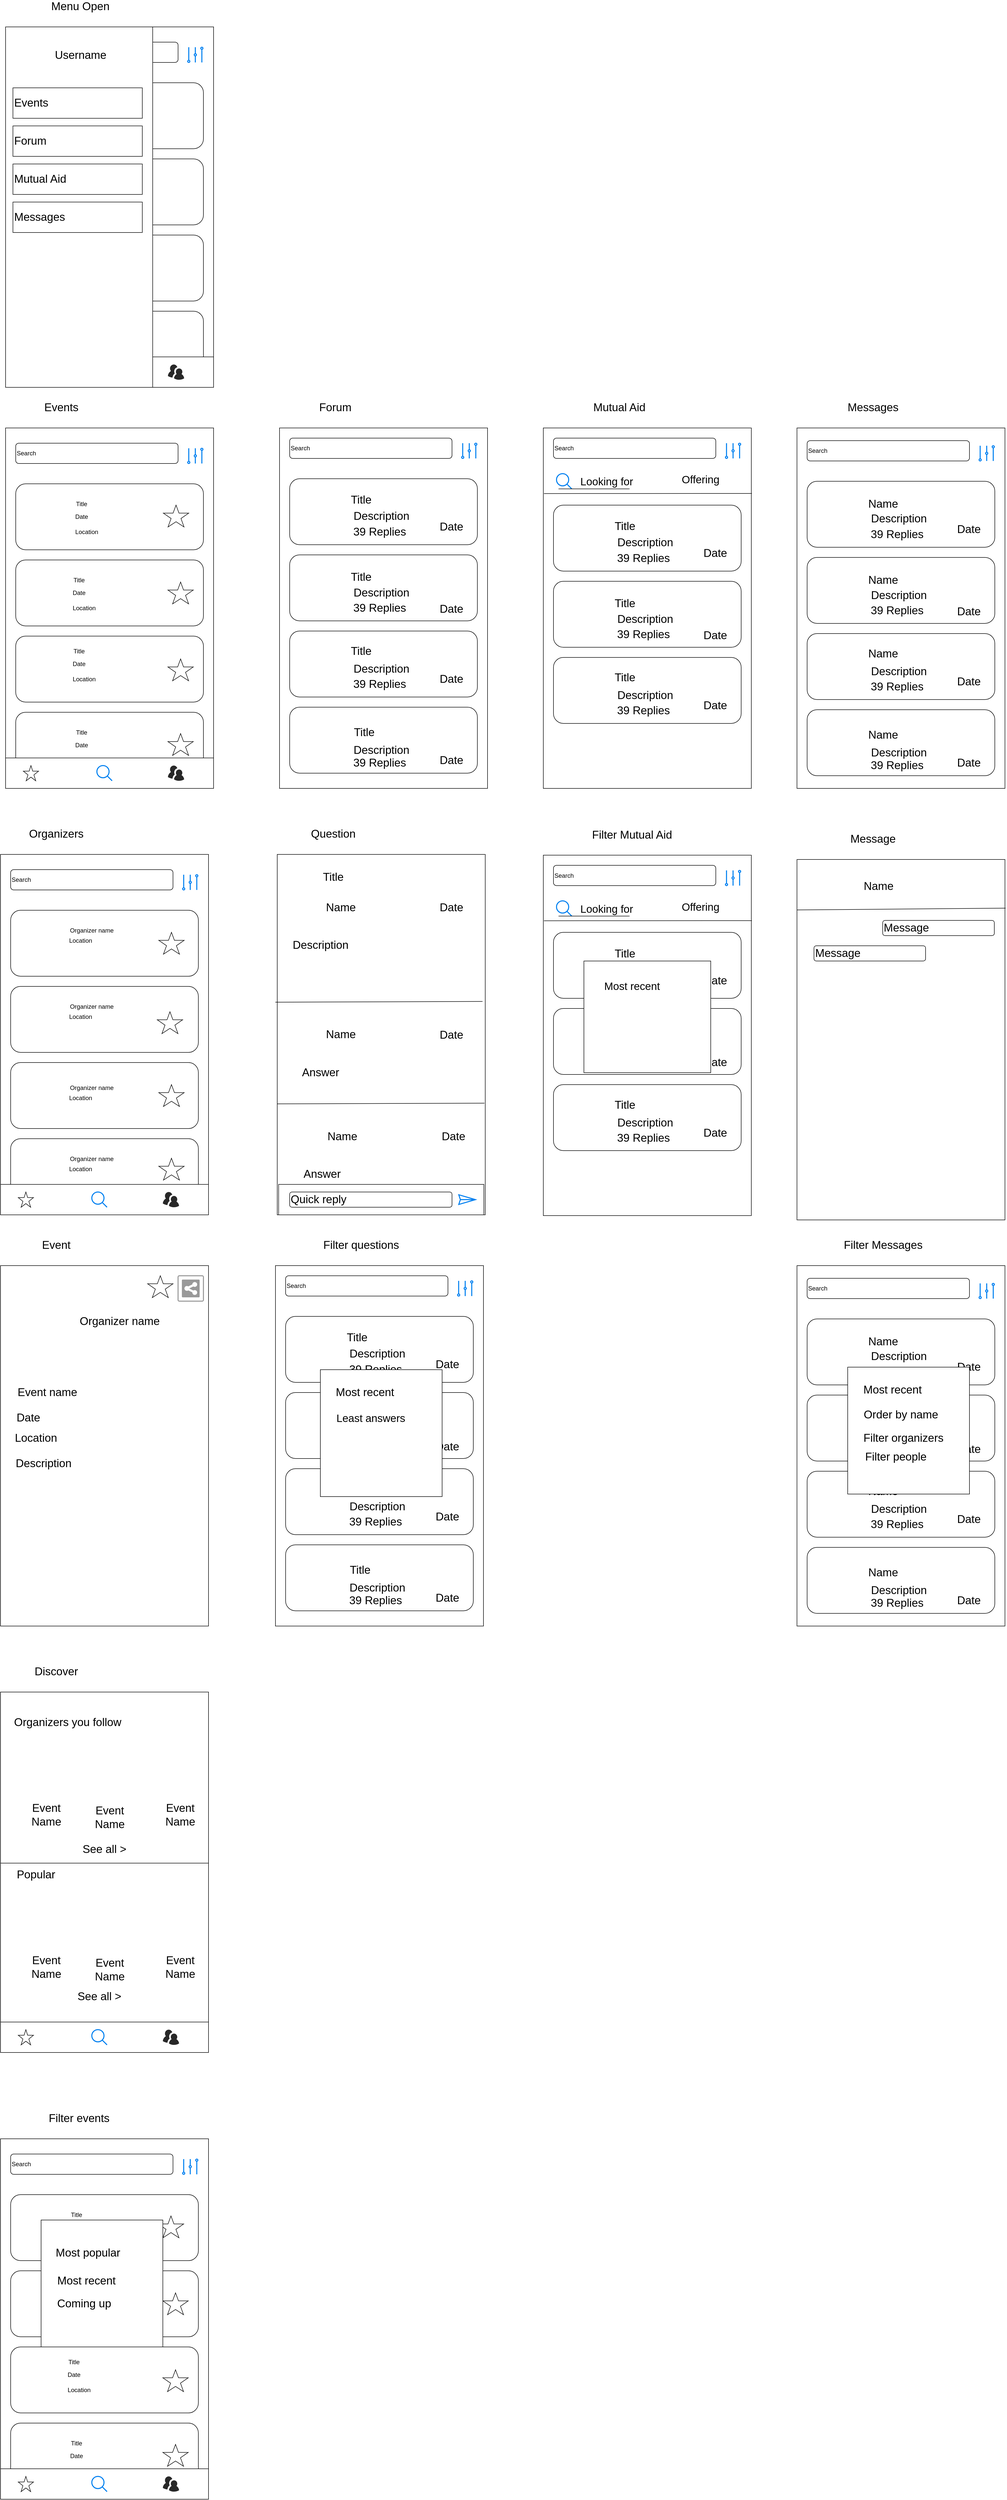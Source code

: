 <mxfile version="14.6.11" type="device"><diagram id="TIHwqNME3ml4UXvk4Cj-" name="Page-1"><mxGraphModel dx="2370" dy="2446" grid="1" gridSize="10" guides="1" tooltips="1" connect="1" arrows="1" fold="1" page="1" pageScale="1" pageWidth="827" pageHeight="1169" math="0" shadow="0"><root><mxCell id="0"/><mxCell id="1" parent="0"/><mxCell id="3P0gMS_Q8cPvB1JmriU3-3" value="" style="rounded=0;whiteSpace=wrap;html=1;" vertex="1" parent="1"><mxGeometry x="140" y="140" width="410" height="710" as="geometry"/></mxCell><mxCell id="3P0gMS_Q8cPvB1JmriU3-31" value="" style="rounded=1;whiteSpace=wrap;html=1;" vertex="1" parent="1"><mxGeometry x="160" y="700" width="370" height="130" as="geometry"/></mxCell><mxCell id="3P0gMS_Q8cPvB1JmriU3-33" value="Title" style="text;html=1;strokeColor=none;fillColor=none;align=center;verticalAlign=middle;whiteSpace=wrap;rounded=0;" vertex="1" parent="1"><mxGeometry x="270" y="730" width="40" height="20" as="geometry"/></mxCell><mxCell id="3P0gMS_Q8cPvB1JmriU3-34" value="Date" style="text;html=1;strokeColor=none;fillColor=none;align=center;verticalAlign=middle;whiteSpace=wrap;rounded=0;" vertex="1" parent="1"><mxGeometry x="270" y="755" width="40" height="20" as="geometry"/></mxCell><mxCell id="3P0gMS_Q8cPvB1JmriU3-5" value="" style="rounded=1;whiteSpace=wrap;html=1;" vertex="1" parent="1"><mxGeometry x="160" y="250" width="370" height="130" as="geometry"/></mxCell><mxCell id="3P0gMS_Q8cPvB1JmriU3-7" value="Title" style="text;html=1;strokeColor=none;fillColor=none;align=center;verticalAlign=middle;whiteSpace=wrap;rounded=0;" vertex="1" parent="1"><mxGeometry x="270" y="280" width="40" height="20" as="geometry"/></mxCell><mxCell id="3P0gMS_Q8cPvB1JmriU3-8" value="Date" style="text;html=1;strokeColor=none;fillColor=none;align=center;verticalAlign=middle;whiteSpace=wrap;rounded=0;" vertex="1" parent="1"><mxGeometry x="270" y="305" width="40" height="20" as="geometry"/></mxCell><mxCell id="3P0gMS_Q8cPvB1JmriU3-9" value="Location" style="text;html=1;strokeColor=none;fillColor=none;align=center;verticalAlign=middle;whiteSpace=wrap;rounded=0;" vertex="1" parent="1"><mxGeometry x="280" y="335" width="40" height="20" as="geometry"/></mxCell><mxCell id="3P0gMS_Q8cPvB1JmriU3-21" value="" style="rounded=1;whiteSpace=wrap;html=1;" vertex="1" parent="1"><mxGeometry x="160" y="400" width="370" height="130" as="geometry"/></mxCell><mxCell id="3P0gMS_Q8cPvB1JmriU3-23" value="Title" style="text;html=1;strokeColor=none;fillColor=none;align=center;verticalAlign=middle;whiteSpace=wrap;rounded=0;" vertex="1" parent="1"><mxGeometry x="265" y="430" width="40" height="20" as="geometry"/></mxCell><mxCell id="3P0gMS_Q8cPvB1JmriU3-24" value="Date" style="text;html=1;strokeColor=none;fillColor=none;align=center;verticalAlign=middle;whiteSpace=wrap;rounded=0;" vertex="1" parent="1"><mxGeometry x="265" y="455" width="40" height="20" as="geometry"/></mxCell><mxCell id="3P0gMS_Q8cPvB1JmriU3-25" value="Location" style="text;html=1;strokeColor=none;fillColor=none;align=center;verticalAlign=middle;whiteSpace=wrap;rounded=0;" vertex="1" parent="1"><mxGeometry x="275" y="485" width="40" height="20" as="geometry"/></mxCell><mxCell id="3P0gMS_Q8cPvB1JmriU3-26" value="" style="rounded=1;whiteSpace=wrap;html=1;" vertex="1" parent="1"><mxGeometry x="160" y="550" width="370" height="130" as="geometry"/></mxCell><mxCell id="3P0gMS_Q8cPvB1JmriU3-28" value="Title" style="text;html=1;strokeColor=none;fillColor=none;align=center;verticalAlign=middle;whiteSpace=wrap;rounded=0;" vertex="1" parent="1"><mxGeometry x="265" y="570" width="40" height="20" as="geometry"/></mxCell><mxCell id="3P0gMS_Q8cPvB1JmriU3-29" value="Date" style="text;html=1;strokeColor=none;fillColor=none;align=center;verticalAlign=middle;whiteSpace=wrap;rounded=0;" vertex="1" parent="1"><mxGeometry x="265" y="595" width="40" height="20" as="geometry"/></mxCell><mxCell id="3P0gMS_Q8cPvB1JmriU3-30" value="Location" style="text;html=1;strokeColor=none;fillColor=none;align=center;verticalAlign=middle;whiteSpace=wrap;rounded=0;" vertex="1" parent="1"><mxGeometry x="275" y="625" width="40" height="20" as="geometry"/></mxCell><mxCell id="3P0gMS_Q8cPvB1JmriU3-48" value="Search" style="rounded=1;whiteSpace=wrap;html=1;align=left;" vertex="1" parent="1"><mxGeometry x="160" y="170" width="320" height="40" as="geometry"/></mxCell><mxCell id="3P0gMS_Q8cPvB1JmriU3-49" value="" style="html=1;verticalLabelPosition=bottom;align=center;labelBackgroundColor=#ffffff;verticalAlign=top;strokeWidth=2;strokeColor=#0080F0;shadow=0;dashed=0;shape=mxgraph.ios7.icons.volume;pointerEvents=1" vertex="1" parent="1"><mxGeometry x="499" y="180" width="30" height="30" as="geometry"/></mxCell><mxCell id="3P0gMS_Q8cPvB1JmriU3-50" value="" style="rounded=0;whiteSpace=wrap;html=1;" vertex="1" parent="1"><mxGeometry x="140" y="-650" width="410" height="710" as="geometry"/></mxCell><mxCell id="3P0gMS_Q8cPvB1JmriU3-51" value="" style="rounded=1;whiteSpace=wrap;html=1;" vertex="1" parent="1"><mxGeometry x="160" y="-90" width="370" height="130" as="geometry"/></mxCell><mxCell id="3P0gMS_Q8cPvB1JmriU3-52" value="" style="whiteSpace=wrap;html=1;aspect=fixed;" vertex="1" parent="1"><mxGeometry x="180" y="-65" width="80" height="80" as="geometry"/></mxCell><mxCell id="3P0gMS_Q8cPvB1JmriU3-53" value="Title" style="text;html=1;strokeColor=none;fillColor=none;align=center;verticalAlign=middle;whiteSpace=wrap;rounded=0;" vertex="1" parent="1"><mxGeometry x="270" y="-60" width="40" height="20" as="geometry"/></mxCell><mxCell id="3P0gMS_Q8cPvB1JmriU3-54" value="Date" style="text;html=1;strokeColor=none;fillColor=none;align=center;verticalAlign=middle;whiteSpace=wrap;rounded=0;" vertex="1" parent="1"><mxGeometry x="270" y="-35" width="40" height="20" as="geometry"/></mxCell><mxCell id="3P0gMS_Q8cPvB1JmriU3-55" value="Location" style="text;html=1;strokeColor=none;fillColor=none;align=center;verticalAlign=middle;whiteSpace=wrap;rounded=0;" vertex="1" parent="1"><mxGeometry x="280" y="-5" width="40" height="20" as="geometry"/></mxCell><mxCell id="3P0gMS_Q8cPvB1JmriU3-56" value="" style="rounded=1;whiteSpace=wrap;html=1;" vertex="1" parent="1"><mxGeometry x="160" y="-540" width="370" height="130" as="geometry"/></mxCell><mxCell id="3P0gMS_Q8cPvB1JmriU3-57" value="" style="whiteSpace=wrap;html=1;aspect=fixed;" vertex="1" parent="1"><mxGeometry x="180" y="-515" width="80" height="80" as="geometry"/></mxCell><mxCell id="3P0gMS_Q8cPvB1JmriU3-58" value="Title" style="text;html=1;strokeColor=none;fillColor=none;align=center;verticalAlign=middle;whiteSpace=wrap;rounded=0;" vertex="1" parent="1"><mxGeometry x="270" y="-510" width="40" height="20" as="geometry"/></mxCell><mxCell id="3P0gMS_Q8cPvB1JmriU3-59" value="Date" style="text;html=1;strokeColor=none;fillColor=none;align=center;verticalAlign=middle;whiteSpace=wrap;rounded=0;" vertex="1" parent="1"><mxGeometry x="270" y="-485" width="40" height="20" as="geometry"/></mxCell><mxCell id="3P0gMS_Q8cPvB1JmriU3-60" value="Location" style="text;html=1;strokeColor=none;fillColor=none;align=center;verticalAlign=middle;whiteSpace=wrap;rounded=0;" vertex="1" parent="1"><mxGeometry x="280" y="-455" width="40" height="20" as="geometry"/></mxCell><mxCell id="3P0gMS_Q8cPvB1JmriU3-61" value="" style="rounded=1;whiteSpace=wrap;html=1;" vertex="1" parent="1"><mxGeometry x="160" y="-390" width="370" height="130" as="geometry"/></mxCell><mxCell id="3P0gMS_Q8cPvB1JmriU3-62" value="" style="whiteSpace=wrap;html=1;aspect=fixed;" vertex="1" parent="1"><mxGeometry x="175" y="-365" width="80" height="80" as="geometry"/></mxCell><mxCell id="3P0gMS_Q8cPvB1JmriU3-63" value="Title" style="text;html=1;strokeColor=none;fillColor=none;align=center;verticalAlign=middle;whiteSpace=wrap;rounded=0;" vertex="1" parent="1"><mxGeometry x="265" y="-360" width="40" height="20" as="geometry"/></mxCell><mxCell id="3P0gMS_Q8cPvB1JmriU3-64" value="Date" style="text;html=1;strokeColor=none;fillColor=none;align=center;verticalAlign=middle;whiteSpace=wrap;rounded=0;" vertex="1" parent="1"><mxGeometry x="265" y="-335" width="40" height="20" as="geometry"/></mxCell><mxCell id="3P0gMS_Q8cPvB1JmriU3-65" value="Location" style="text;html=1;strokeColor=none;fillColor=none;align=center;verticalAlign=middle;whiteSpace=wrap;rounded=0;" vertex="1" parent="1"><mxGeometry x="275" y="-305" width="40" height="20" as="geometry"/></mxCell><mxCell id="3P0gMS_Q8cPvB1JmriU3-66" value="" style="rounded=1;whiteSpace=wrap;html=1;" vertex="1" parent="1"><mxGeometry x="160" y="-240" width="370" height="130" as="geometry"/></mxCell><mxCell id="3P0gMS_Q8cPvB1JmriU3-67" value="" style="whiteSpace=wrap;html=1;aspect=fixed;" vertex="1" parent="1"><mxGeometry x="175" y="-225" width="80" height="80" as="geometry"/></mxCell><mxCell id="3P0gMS_Q8cPvB1JmriU3-68" value="Title" style="text;html=1;strokeColor=none;fillColor=none;align=center;verticalAlign=middle;whiteSpace=wrap;rounded=0;" vertex="1" parent="1"><mxGeometry x="265" y="-220" width="40" height="20" as="geometry"/></mxCell><mxCell id="3P0gMS_Q8cPvB1JmriU3-69" value="Date" style="text;html=1;strokeColor=none;fillColor=none;align=center;verticalAlign=middle;whiteSpace=wrap;rounded=0;" vertex="1" parent="1"><mxGeometry x="265" y="-195" width="40" height="20" as="geometry"/></mxCell><mxCell id="3P0gMS_Q8cPvB1JmriU3-70" value="Location" style="text;html=1;strokeColor=none;fillColor=none;align=center;verticalAlign=middle;whiteSpace=wrap;rounded=0;" vertex="1" parent="1"><mxGeometry x="275" y="-165" width="40" height="20" as="geometry"/></mxCell><mxCell id="3P0gMS_Q8cPvB1JmriU3-71" value="" style="rounded=0;whiteSpace=wrap;html=1;" vertex="1" parent="1"><mxGeometry x="140" width="410" height="60" as="geometry"/></mxCell><mxCell id="3P0gMS_Q8cPvB1JmriU3-72" value="" style="verticalLabelPosition=bottom;verticalAlign=top;html=1;shape=mxgraph.basic.star" vertex="1" parent="1"><mxGeometry x="175" y="15" width="30" height="30" as="geometry"/></mxCell><mxCell id="3P0gMS_Q8cPvB1JmriU3-73" value="" style="html=1;verticalLabelPosition=bottom;align=center;labelBackgroundColor=#ffffff;verticalAlign=top;strokeWidth=2;strokeColor=#0080F0;shadow=0;dashed=0;shape=mxgraph.ios7.icons.looking_glass;" vertex="1" parent="1"><mxGeometry x="320" y="15" width="30" height="30" as="geometry"/></mxCell><mxCell id="3P0gMS_Q8cPvB1JmriU3-74" value="" style="verticalLabelPosition=bottom;html=1;fillColor=#282828;strokeColor=none;verticalAlign=top;pointerEvents=1;align=center;shape=mxgraph.cisco_safe.people_places_things_icons.icon9;" vertex="1" parent="1"><mxGeometry x="460" y="15" width="32" height="30" as="geometry"/></mxCell><mxCell id="3P0gMS_Q8cPvB1JmriU3-75" value="Search" style="rounded=1;whiteSpace=wrap;html=1;align=left;" vertex="1" parent="1"><mxGeometry x="160" y="-620" width="320" height="40" as="geometry"/></mxCell><mxCell id="3P0gMS_Q8cPvB1JmriU3-76" value="" style="html=1;verticalLabelPosition=bottom;align=center;labelBackgroundColor=#ffffff;verticalAlign=top;strokeWidth=2;strokeColor=#0080F0;shadow=0;dashed=0;shape=mxgraph.ios7.icons.volume;pointerEvents=1" vertex="1" parent="1"><mxGeometry x="499" y="-610" width="30" height="30" as="geometry"/></mxCell><mxCell id="3P0gMS_Q8cPvB1JmriU3-78" value="" style="rounded=0;whiteSpace=wrap;html=1;" vertex="1" parent="1"><mxGeometry x="140" y="-650" width="290" height="710" as="geometry"/></mxCell><mxCell id="3P0gMS_Q8cPvB1JmriU3-80" value="Events" style="rounded=0;whiteSpace=wrap;html=1;fontSize=22;align=left;" vertex="1" parent="1"><mxGeometry x="154.5" y="-530" width="255" height="60" as="geometry"/></mxCell><mxCell id="3P0gMS_Q8cPvB1JmriU3-81" value="Forum" style="rounded=0;whiteSpace=wrap;html=1;fontSize=22;align=left;" vertex="1" parent="1"><mxGeometry x="154.5" y="-455" width="255" height="60" as="geometry"/></mxCell><mxCell id="3P0gMS_Q8cPvB1JmriU3-82" value="Events" style="text;html=1;strokeColor=none;fillColor=none;align=center;verticalAlign=middle;whiteSpace=wrap;rounded=0;fontSize=22;" vertex="1" parent="1"><mxGeometry x="230" y="90" width="40" height="20" as="geometry"/></mxCell><mxCell id="3P0gMS_Q8cPvB1JmriU3-83" value="Menu Open" style="text;html=1;strokeColor=none;fillColor=none;align=center;verticalAlign=middle;whiteSpace=wrap;rounded=0;fontSize=22;" vertex="1" parent="1"><mxGeometry x="225" y="-700" width="125" height="20" as="geometry"/></mxCell><mxCell id="3P0gMS_Q8cPvB1JmriU3-86" value="Mutual Aid" style="rounded=0;whiteSpace=wrap;html=1;fontSize=22;align=left;" vertex="1" parent="1"><mxGeometry x="154.5" y="-380" width="255" height="60" as="geometry"/></mxCell><mxCell id="3P0gMS_Q8cPvB1JmriU3-87" value="Messages" style="rounded=0;whiteSpace=wrap;html=1;fontSize=22;align=left;" vertex="1" parent="1"><mxGeometry x="154.5" y="-305" width="255" height="60" as="geometry"/></mxCell><mxCell id="3P0gMS_Q8cPvB1JmriU3-88" value="" style="rounded=0;whiteSpace=wrap;html=1;" vertex="1" parent="1"><mxGeometry x="680" y="140" width="410" height="710" as="geometry"/></mxCell><mxCell id="3P0gMS_Q8cPvB1JmriU3-115" value="Forum" style="text;html=1;strokeColor=none;fillColor=none;align=center;verticalAlign=middle;whiteSpace=wrap;rounded=0;fontSize=22;" vertex="1" parent="1"><mxGeometry x="770" y="90" width="40" height="20" as="geometry"/></mxCell><mxCell id="3P0gMS_Q8cPvB1JmriU3-116" value="" style="rounded=0;whiteSpace=wrap;html=1;" vertex="1" parent="1"><mxGeometry x="1200" y="140" width="410" height="710" as="geometry"/></mxCell><mxCell id="3P0gMS_Q8cPvB1JmriU3-143" value="Mutual Aid" style="text;html=1;strokeColor=none;fillColor=none;align=center;verticalAlign=middle;whiteSpace=wrap;rounded=0;fontSize=22;" vertex="1" parent="1"><mxGeometry x="1290" y="90" width="120" height="20" as="geometry"/></mxCell><mxCell id="3P0gMS_Q8cPvB1JmriU3-144" value="" style="rounded=0;whiteSpace=wrap;html=1;" vertex="1" parent="1"><mxGeometry x="1700" y="140" width="410" height="710" as="geometry"/></mxCell><mxCell id="3P0gMS_Q8cPvB1JmriU3-171" value="Messages" style="text;html=1;strokeColor=none;fillColor=none;align=center;verticalAlign=middle;whiteSpace=wrap;rounded=0;fontSize=22;" vertex="1" parent="1"><mxGeometry x="1790" y="90" width="120" height="20" as="geometry"/></mxCell><mxCell id="3P0gMS_Q8cPvB1JmriU3-172" value="" style="rounded=0;whiteSpace=wrap;html=1;" vertex="1" parent="1"><mxGeometry x="130" y="1790" width="410" height="710" as="geometry"/></mxCell><mxCell id="3P0gMS_Q8cPvB1JmriU3-199" value="Event" style="text;html=1;strokeColor=none;fillColor=none;align=center;verticalAlign=middle;whiteSpace=wrap;rounded=0;fontSize=22;" vertex="1" parent="1"><mxGeometry x="220" y="1740" width="40" height="20" as="geometry"/></mxCell><mxCell id="3P0gMS_Q8cPvB1JmriU3-201" value="" style="shape=image;html=1;verticalAlign=top;verticalLabelPosition=bottom;labelBackgroundColor=#ffffff;imageAspect=0;aspect=fixed;image=https://cdn0.iconfinder.com/data/icons/set-app-incredibles/24/Image-01-128.png;fontSize=22;align=left;" vertex="1" parent="1"><mxGeometry x="170" y="265" width="100" height="100" as="geometry"/></mxCell><mxCell id="3P0gMS_Q8cPvB1JmriU3-203" value="" style="shape=image;html=1;verticalAlign=top;verticalLabelPosition=bottom;labelBackgroundColor=#ffffff;imageAspect=0;aspect=fixed;image=https://cdn0.iconfinder.com/data/icons/set-app-incredibles/24/Image-01-128.png;fontSize=22;align=left;" vertex="1" parent="1"><mxGeometry x="165" y="415" width="100" height="100" as="geometry"/></mxCell><mxCell id="3P0gMS_Q8cPvB1JmriU3-204" value="" style="shape=image;html=1;verticalAlign=top;verticalLabelPosition=bottom;labelBackgroundColor=#ffffff;imageAspect=0;aspect=fixed;image=https://cdn0.iconfinder.com/data/icons/set-app-incredibles/24/Image-01-128.png;fontSize=22;align=left;" vertex="1" parent="1"><mxGeometry x="165" y="565" width="100" height="100" as="geometry"/></mxCell><mxCell id="3P0gMS_Q8cPvB1JmriU3-205" value="" style="shape=image;html=1;verticalAlign=top;verticalLabelPosition=bottom;labelBackgroundColor=#ffffff;imageAspect=0;aspect=fixed;image=https://cdn0.iconfinder.com/data/icons/set-app-incredibles/24/Image-01-128.png;fontSize=22;align=left;" vertex="1" parent="1"><mxGeometry x="165" y="715" width="100" height="100" as="geometry"/></mxCell><mxCell id="3P0gMS_Q8cPvB1JmriU3-35" value="Location" style="text;html=1;strokeColor=none;fillColor=none;align=center;verticalAlign=middle;whiteSpace=wrap;rounded=0;" vertex="1" parent="1"><mxGeometry x="280" y="785" width="40" height="20" as="geometry"/></mxCell><mxCell id="3P0gMS_Q8cPvB1JmriU3-47" value="" style="rounded=0;whiteSpace=wrap;html=1;" vertex="1" parent="1"><mxGeometry x="140" y="790" width="410" height="60" as="geometry"/></mxCell><mxCell id="3P0gMS_Q8cPvB1JmriU3-40" value="" style="verticalLabelPosition=bottom;verticalAlign=top;html=1;shape=mxgraph.basic.star" vertex="1" parent="1"><mxGeometry x="175" y="805" width="30" height="30" as="geometry"/></mxCell><mxCell id="3P0gMS_Q8cPvB1JmriU3-41" value="" style="html=1;verticalLabelPosition=bottom;align=center;labelBackgroundColor=#ffffff;verticalAlign=top;strokeWidth=2;strokeColor=#0080F0;shadow=0;dashed=0;shape=mxgraph.ios7.icons.looking_glass;" vertex="1" parent="1"><mxGeometry x="320" y="805" width="30" height="30" as="geometry"/></mxCell><mxCell id="3P0gMS_Q8cPvB1JmriU3-43" value="" style="verticalLabelPosition=bottom;html=1;fillColor=#282828;strokeColor=none;verticalAlign=top;pointerEvents=1;align=center;shape=mxgraph.cisco_safe.people_places_things_icons.icon9;" vertex="1" parent="1"><mxGeometry x="460" y="805" width="32" height="30" as="geometry"/></mxCell><mxCell id="3P0gMS_Q8cPvB1JmriU3-208" value="" style="shape=image;html=1;verticalAlign=top;verticalLabelPosition=bottom;labelBackgroundColor=#ffffff;imageAspect=0;aspect=fixed;image=https://cdn0.iconfinder.com/data/icons/set-app-incredibles/24/Image-01-128.png;fontSize=22;align=left;" vertex="1" parent="1"><mxGeometry x="150" y="1870" width="110" height="110" as="geometry"/></mxCell><mxCell id="3P0gMS_Q8cPvB1JmriU3-209" value="Organizer name" style="text;html=1;strokeColor=none;fillColor=none;align=center;verticalAlign=middle;whiteSpace=wrap;rounded=0;fontSize=22;" vertex="1" parent="1"><mxGeometry x="280" y="1890" width="170" height="20" as="geometry"/></mxCell><mxCell id="3P0gMS_Q8cPvB1JmriU3-210" value="" style="rounded=0;whiteSpace=wrap;html=1;" vertex="1" parent="1"><mxGeometry x="130" y="980" width="410" height="710" as="geometry"/></mxCell><mxCell id="3P0gMS_Q8cPvB1JmriU3-211" value="" style="rounded=1;whiteSpace=wrap;html=1;" vertex="1" parent="1"><mxGeometry x="150" y="1540" width="370" height="130" as="geometry"/></mxCell><mxCell id="3P0gMS_Q8cPvB1JmriU3-214" value="" style="rounded=1;whiteSpace=wrap;html=1;" vertex="1" parent="1"><mxGeometry x="150" y="1090" width="370" height="130" as="geometry"/></mxCell><mxCell id="3P0gMS_Q8cPvB1JmriU3-215" value="Organizer name" style="text;html=1;strokeColor=none;fillColor=none;align=center;verticalAlign=middle;whiteSpace=wrap;rounded=0;" vertex="1" parent="1"><mxGeometry x="260" y="1120" width="100" height="20" as="geometry"/></mxCell><mxCell id="3P0gMS_Q8cPvB1JmriU3-217" value="Location" style="text;html=1;strokeColor=none;fillColor=none;align=center;verticalAlign=middle;whiteSpace=wrap;rounded=0;" vertex="1" parent="1"><mxGeometry x="267.5" y="1140" width="40" height="20" as="geometry"/></mxCell><mxCell id="3P0gMS_Q8cPvB1JmriU3-218" value="" style="rounded=1;whiteSpace=wrap;html=1;" vertex="1" parent="1"><mxGeometry x="150" y="1240" width="370" height="130" as="geometry"/></mxCell><mxCell id="3P0gMS_Q8cPvB1JmriU3-222" value="" style="rounded=1;whiteSpace=wrap;html=1;" vertex="1" parent="1"><mxGeometry x="150" y="1390" width="370" height="130" as="geometry"/></mxCell><mxCell id="3P0gMS_Q8cPvB1JmriU3-226" value="Search" style="rounded=1;whiteSpace=wrap;html=1;align=left;" vertex="1" parent="1"><mxGeometry x="150" y="1010" width="320" height="40" as="geometry"/></mxCell><mxCell id="3P0gMS_Q8cPvB1JmriU3-227" value="" style="html=1;verticalLabelPosition=bottom;align=center;labelBackgroundColor=#ffffff;verticalAlign=top;strokeWidth=2;strokeColor=#0080F0;shadow=0;dashed=0;shape=mxgraph.ios7.icons.volume;pointerEvents=1" vertex="1" parent="1"><mxGeometry x="489" y="1020" width="30" height="30" as="geometry"/></mxCell><mxCell id="3P0gMS_Q8cPvB1JmriU3-228" value="Organizers" style="text;html=1;strokeColor=none;fillColor=none;align=center;verticalAlign=middle;whiteSpace=wrap;rounded=0;fontSize=22;" vertex="1" parent="1"><mxGeometry x="220" y="930" width="40" height="20" as="geometry"/></mxCell><mxCell id="3P0gMS_Q8cPvB1JmriU3-229" value="" style="shape=image;html=1;verticalAlign=top;verticalLabelPosition=bottom;labelBackgroundColor=#ffffff;imageAspect=0;aspect=fixed;image=https://cdn0.iconfinder.com/data/icons/set-app-incredibles/24/Image-01-128.png;fontSize=22;align=left;" vertex="1" parent="1"><mxGeometry x="160" y="1105" width="100" height="100" as="geometry"/></mxCell><mxCell id="3P0gMS_Q8cPvB1JmriU3-230" value="" style="shape=image;html=1;verticalAlign=top;verticalLabelPosition=bottom;labelBackgroundColor=#ffffff;imageAspect=0;aspect=fixed;image=https://cdn0.iconfinder.com/data/icons/set-app-incredibles/24/Image-01-128.png;fontSize=22;align=left;" vertex="1" parent="1"><mxGeometry x="155" y="1255" width="100" height="100" as="geometry"/></mxCell><mxCell id="3P0gMS_Q8cPvB1JmriU3-231" value="" style="shape=image;html=1;verticalAlign=top;verticalLabelPosition=bottom;labelBackgroundColor=#ffffff;imageAspect=0;aspect=fixed;image=https://cdn0.iconfinder.com/data/icons/set-app-incredibles/24/Image-01-128.png;fontSize=22;align=left;" vertex="1" parent="1"><mxGeometry x="155" y="1405" width="100" height="100" as="geometry"/></mxCell><mxCell id="3P0gMS_Q8cPvB1JmriU3-232" value="" style="shape=image;html=1;verticalAlign=top;verticalLabelPosition=bottom;labelBackgroundColor=#ffffff;imageAspect=0;aspect=fixed;image=https://cdn0.iconfinder.com/data/icons/set-app-incredibles/24/Image-01-128.png;fontSize=22;align=left;" vertex="1" parent="1"><mxGeometry x="155" y="1555" width="100" height="100" as="geometry"/></mxCell><mxCell id="3P0gMS_Q8cPvB1JmriU3-234" value="" style="rounded=0;whiteSpace=wrap;html=1;" vertex="1" parent="1"><mxGeometry x="130" y="1630" width="410" height="60" as="geometry"/></mxCell><mxCell id="3P0gMS_Q8cPvB1JmriU3-235" value="" style="verticalLabelPosition=bottom;verticalAlign=top;html=1;shape=mxgraph.basic.star" vertex="1" parent="1"><mxGeometry x="165" y="1645" width="30" height="30" as="geometry"/></mxCell><mxCell id="3P0gMS_Q8cPvB1JmriU3-236" value="" style="html=1;verticalLabelPosition=bottom;align=center;labelBackgroundColor=#ffffff;verticalAlign=top;strokeWidth=2;strokeColor=#0080F0;shadow=0;dashed=0;shape=mxgraph.ios7.icons.looking_glass;" vertex="1" parent="1"><mxGeometry x="310" y="1645" width="30" height="30" as="geometry"/></mxCell><mxCell id="3P0gMS_Q8cPvB1JmriU3-237" value="" style="verticalLabelPosition=bottom;html=1;fillColor=#282828;strokeColor=none;verticalAlign=top;pointerEvents=1;align=center;shape=mxgraph.cisco_safe.people_places_things_icons.icon9;" vertex="1" parent="1"><mxGeometry x="450" y="1645" width="32" height="30" as="geometry"/></mxCell><mxCell id="3P0gMS_Q8cPvB1JmriU3-238" value="Organizer name" style="text;html=1;strokeColor=none;fillColor=none;align=center;verticalAlign=middle;whiteSpace=wrap;rounded=0;" vertex="1" parent="1"><mxGeometry x="260" y="1270" width="100" height="20" as="geometry"/></mxCell><mxCell id="3P0gMS_Q8cPvB1JmriU3-239" value="Location" style="text;html=1;strokeColor=none;fillColor=none;align=center;verticalAlign=middle;whiteSpace=wrap;rounded=0;" vertex="1" parent="1"><mxGeometry x="267.5" y="1290" width="40" height="20" as="geometry"/></mxCell><mxCell id="3P0gMS_Q8cPvB1JmriU3-240" value="Organizer name" style="text;html=1;strokeColor=none;fillColor=none;align=center;verticalAlign=middle;whiteSpace=wrap;rounded=0;" vertex="1" parent="1"><mxGeometry x="260" y="1430" width="100" height="20" as="geometry"/></mxCell><mxCell id="3P0gMS_Q8cPvB1JmriU3-241" value="Location" style="text;html=1;strokeColor=none;fillColor=none;align=center;verticalAlign=middle;whiteSpace=wrap;rounded=0;" vertex="1" parent="1"><mxGeometry x="267.5" y="1450" width="40" height="20" as="geometry"/></mxCell><mxCell id="3P0gMS_Q8cPvB1JmriU3-242" value="Organizer name" style="text;html=1;strokeColor=none;fillColor=none;align=center;verticalAlign=middle;whiteSpace=wrap;rounded=0;" vertex="1" parent="1"><mxGeometry x="260" y="1570" width="100" height="20" as="geometry"/></mxCell><mxCell id="3P0gMS_Q8cPvB1JmriU3-243" value="Location" style="text;html=1;strokeColor=none;fillColor=none;align=center;verticalAlign=middle;whiteSpace=wrap;rounded=0;" vertex="1" parent="1"><mxGeometry x="267.5" y="1590" width="40" height="20" as="geometry"/></mxCell><mxCell id="3P0gMS_Q8cPvB1JmriU3-244" value="Event name" style="text;html=1;strokeColor=none;fillColor=none;align=center;verticalAlign=middle;whiteSpace=wrap;rounded=0;fontSize=22;" vertex="1" parent="1"><mxGeometry x="155" y="2030" width="135" height="20" as="geometry"/></mxCell><mxCell id="3P0gMS_Q8cPvB1JmriU3-248" value="" style="verticalLabelPosition=bottom;verticalAlign=top;html=1;shape=mxgraph.basic.star;fontSize=22;align=left;" vertex="1" parent="1"><mxGeometry x="451" y="292" width="50" height="43" as="geometry"/></mxCell><mxCell id="3P0gMS_Q8cPvB1JmriU3-249" value="" style="verticalLabelPosition=bottom;verticalAlign=top;html=1;shape=mxgraph.basic.star;fontSize=22;align=left;" vertex="1" parent="1"><mxGeometry x="460" y="443.5" width="50" height="43" as="geometry"/></mxCell><mxCell id="3P0gMS_Q8cPvB1JmriU3-250" value="" style="verticalLabelPosition=bottom;verticalAlign=top;html=1;shape=mxgraph.basic.star;fontSize=22;align=left;" vertex="1" parent="1"><mxGeometry x="460" y="595" width="50" height="43" as="geometry"/></mxCell><mxCell id="3P0gMS_Q8cPvB1JmriU3-251" value="" style="verticalLabelPosition=bottom;verticalAlign=top;html=1;shape=mxgraph.basic.star;fontSize=22;align=left;" vertex="1" parent="1"><mxGeometry x="460" y="742" width="50" height="43" as="geometry"/></mxCell><mxCell id="3P0gMS_Q8cPvB1JmriU3-252" value="" style="verticalLabelPosition=bottom;verticalAlign=top;html=1;shape=mxgraph.basic.star;fontSize=22;align=left;" vertex="1" parent="1"><mxGeometry x="442" y="1133.5" width="50" height="43" as="geometry"/></mxCell><mxCell id="3P0gMS_Q8cPvB1JmriU3-253" value="" style="verticalLabelPosition=bottom;verticalAlign=top;html=1;shape=mxgraph.basic.star;fontSize=22;align=left;" vertex="1" parent="1"><mxGeometry x="439" y="1290" width="50" height="43" as="geometry"/></mxCell><mxCell id="3P0gMS_Q8cPvB1JmriU3-254" value="" style="verticalLabelPosition=bottom;verticalAlign=top;html=1;shape=mxgraph.basic.star;fontSize=22;align=left;" vertex="1" parent="1"><mxGeometry x="442" y="1433.5" width="50" height="43" as="geometry"/></mxCell><mxCell id="3P0gMS_Q8cPvB1JmriU3-255" value="" style="verticalLabelPosition=bottom;verticalAlign=top;html=1;shape=mxgraph.basic.star;fontSize=22;align=left;" vertex="1" parent="1"><mxGeometry x="442" y="1578.5" width="50" height="43" as="geometry"/></mxCell><mxCell id="3P0gMS_Q8cPvB1JmriU3-256" value="" style="verticalLabelPosition=bottom;verticalAlign=top;html=1;shape=mxgraph.basic.star;fontSize=22;align=left;" vertex="1" parent="1"><mxGeometry x="420" y="1810" width="50" height="43" as="geometry"/></mxCell><mxCell id="3P0gMS_Q8cPvB1JmriU3-258" value="" style="strokeColor=#999999;verticalLabelPosition=bottom;shadow=0;dashed=0;verticalAlign=top;strokeWidth=2;html=1;shape=mxgraph.mockup.misc.shareIcon;fontSize=22;align=left;" vertex="1" parent="1"><mxGeometry x="480" y="1810" width="50" height="50" as="geometry"/></mxCell><mxCell id="3P0gMS_Q8cPvB1JmriU3-259" value="" style="shape=image;html=1;verticalAlign=top;verticalLabelPosition=bottom;labelBackgroundColor=#ffffff;imageAspect=0;aspect=fixed;image=https://cdn2.iconfinder.com/data/icons/essential-web-4/50/angle-left-arrow-direction-less-than-128.png;fontSize=22;align=left;" vertex="1" parent="1"><mxGeometry x="150" y="1810" width="50" height="50" as="geometry"/></mxCell><mxCell id="3P0gMS_Q8cPvB1JmriU3-260" value="Date" style="text;html=1;strokeColor=none;fillColor=none;align=center;verticalAlign=middle;whiteSpace=wrap;rounded=0;fontSize=22;" vertex="1" parent="1"><mxGeometry x="165" y="2080" width="40" height="20" as="geometry"/></mxCell><mxCell id="3P0gMS_Q8cPvB1JmriU3-261" value="Location" style="text;html=1;strokeColor=none;fillColor=none;align=center;verticalAlign=middle;whiteSpace=wrap;rounded=0;fontSize=22;" vertex="1" parent="1"><mxGeometry x="180" y="2120" width="40" height="20" as="geometry"/></mxCell><mxCell id="3P0gMS_Q8cPvB1JmriU3-263" value="Description" style="text;html=1;strokeColor=none;fillColor=none;align=center;verticalAlign=middle;whiteSpace=wrap;rounded=0;fontSize=22;" vertex="1" parent="1"><mxGeometry x="195" y="2170" width="40" height="20" as="geometry"/></mxCell><mxCell id="3P0gMS_Q8cPvB1JmriU3-265" value="" style="rounded=0;whiteSpace=wrap;html=1;" vertex="1" parent="1"><mxGeometry x="130" y="2630" width="410" height="710" as="geometry"/></mxCell><mxCell id="3P0gMS_Q8cPvB1JmriU3-283" value="Discover" style="text;html=1;strokeColor=none;fillColor=none;align=center;verticalAlign=middle;whiteSpace=wrap;rounded=0;fontSize=22;" vertex="1" parent="1"><mxGeometry x="220" y="2580" width="40" height="20" as="geometry"/></mxCell><mxCell id="3P0gMS_Q8cPvB1JmriU3-289" value="" style="rounded=0;whiteSpace=wrap;html=1;" vertex="1" parent="1"><mxGeometry x="130" y="3280" width="410" height="60" as="geometry"/></mxCell><mxCell id="3P0gMS_Q8cPvB1JmriU3-290" value="" style="verticalLabelPosition=bottom;verticalAlign=top;html=1;shape=mxgraph.basic.star" vertex="1" parent="1"><mxGeometry x="165" y="3295" width="30" height="30" as="geometry"/></mxCell><mxCell id="3P0gMS_Q8cPvB1JmriU3-291" value="" style="html=1;verticalLabelPosition=bottom;align=center;labelBackgroundColor=#ffffff;verticalAlign=top;strokeWidth=2;strokeColor=#0080F0;shadow=0;dashed=0;shape=mxgraph.ios7.icons.looking_glass;" vertex="1" parent="1"><mxGeometry x="310" y="3295" width="30" height="30" as="geometry"/></mxCell><mxCell id="3P0gMS_Q8cPvB1JmriU3-292" value="" style="verticalLabelPosition=bottom;html=1;fillColor=#282828;strokeColor=none;verticalAlign=top;pointerEvents=1;align=center;shape=mxgraph.cisco_safe.people_places_things_icons.icon9;" vertex="1" parent="1"><mxGeometry x="450" y="3295" width="32" height="30" as="geometry"/></mxCell><mxCell id="3P0gMS_Q8cPvB1JmriU3-297" value="Organizers you follow" style="text;html=1;strokeColor=none;fillColor=none;align=center;verticalAlign=middle;whiteSpace=wrap;rounded=0;fontSize=22;" vertex="1" parent="1"><mxGeometry x="155" y="2680" width="215" height="20" as="geometry"/></mxCell><mxCell id="3P0gMS_Q8cPvB1JmriU3-298" value="" style="shape=image;html=1;verticalAlign=top;verticalLabelPosition=bottom;labelBackgroundColor=#ffffff;imageAspect=0;aspect=fixed;image=https://cdn0.iconfinder.com/data/icons/set-app-incredibles/24/Image-01-128.png;fontSize=22;align=left;" vertex="1" parent="1"><mxGeometry x="155" y="2720" width="130" height="130" as="geometry"/></mxCell><mxCell id="3P0gMS_Q8cPvB1JmriU3-299" value="" style="shape=image;html=1;verticalAlign=top;verticalLabelPosition=bottom;labelBackgroundColor=#ffffff;imageAspect=0;aspect=fixed;image=https://cdn0.iconfinder.com/data/icons/set-app-incredibles/24/Image-01-128.png;fontSize=22;align=left;" vertex="1" parent="1"><mxGeometry x="290" y="2720" width="130" height="130" as="geometry"/></mxCell><mxCell id="3P0gMS_Q8cPvB1JmriU3-300" value="" style="shape=image;html=1;verticalAlign=top;verticalLabelPosition=bottom;labelBackgroundColor=#ffffff;imageAspect=0;aspect=fixed;image=https://cdn0.iconfinder.com/data/icons/set-app-incredibles/24/Image-01-128.png;fontSize=22;align=left;" vertex="1" parent="1"><mxGeometry x="420" y="2720" width="128" height="128" as="geometry"/></mxCell><mxCell id="3P0gMS_Q8cPvB1JmriU3-301" value="See all &amp;gt;" style="text;html=1;strokeColor=none;fillColor=none;align=center;verticalAlign=middle;whiteSpace=wrap;rounded=0;fontSize=22;" vertex="1" parent="1"><mxGeometry x="285" y="2930" width="100" height="20" as="geometry"/></mxCell><mxCell id="3P0gMS_Q8cPvB1JmriU3-302" value="Event Name" style="text;html=1;strokeColor=none;fillColor=none;align=center;verticalAlign=middle;whiteSpace=wrap;rounded=0;fontSize=22;" vertex="1" parent="1"><mxGeometry x="162.5" y="2843" width="115" height="57" as="geometry"/></mxCell><mxCell id="3P0gMS_Q8cPvB1JmriU3-303" value="Event Name" style="text;html=1;strokeColor=none;fillColor=none;align=center;verticalAlign=middle;whiteSpace=wrap;rounded=0;fontSize=22;" vertex="1" parent="1"><mxGeometry x="287.5" y="2848" width="115" height="57" as="geometry"/></mxCell><mxCell id="3P0gMS_Q8cPvB1JmriU3-304" value="Event Name" style="text;html=1;strokeColor=none;fillColor=none;align=center;verticalAlign=middle;whiteSpace=wrap;rounded=0;fontSize=22;" vertex="1" parent="1"><mxGeometry x="426.5" y="2843" width="115" height="57" as="geometry"/></mxCell><mxCell id="3P0gMS_Q8cPvB1JmriU3-305" value="Popular" style="text;html=1;strokeColor=none;fillColor=none;align=center;verticalAlign=middle;whiteSpace=wrap;rounded=0;fontSize=22;" vertex="1" parent="1"><mxGeometry x="150" y="2980" width="100" height="20" as="geometry"/></mxCell><mxCell id="3P0gMS_Q8cPvB1JmriU3-306" value="" style="shape=image;html=1;verticalAlign=top;verticalLabelPosition=bottom;labelBackgroundColor=#ffffff;imageAspect=0;aspect=fixed;image=https://cdn0.iconfinder.com/data/icons/set-app-incredibles/24/Image-01-128.png;fontSize=22;align=left;" vertex="1" parent="1"><mxGeometry x="155" y="3020" width="130" height="130" as="geometry"/></mxCell><mxCell id="3P0gMS_Q8cPvB1JmriU3-307" value="" style="shape=image;html=1;verticalAlign=top;verticalLabelPosition=bottom;labelBackgroundColor=#ffffff;imageAspect=0;aspect=fixed;image=https://cdn0.iconfinder.com/data/icons/set-app-incredibles/24/Image-01-128.png;fontSize=22;align=left;" vertex="1" parent="1"><mxGeometry x="290" y="3020" width="130" height="130" as="geometry"/></mxCell><mxCell id="3P0gMS_Q8cPvB1JmriU3-308" value="" style="shape=image;html=1;verticalAlign=top;verticalLabelPosition=bottom;labelBackgroundColor=#ffffff;imageAspect=0;aspect=fixed;image=https://cdn0.iconfinder.com/data/icons/set-app-incredibles/24/Image-01-128.png;fontSize=22;align=left;" vertex="1" parent="1"><mxGeometry x="420" y="3020" width="128" height="128" as="geometry"/></mxCell><mxCell id="3P0gMS_Q8cPvB1JmriU3-310" value="Event Name" style="text;html=1;strokeColor=none;fillColor=none;align=center;verticalAlign=middle;whiteSpace=wrap;rounded=0;fontSize=22;" vertex="1" parent="1"><mxGeometry x="162.5" y="3143" width="115" height="57" as="geometry"/></mxCell><mxCell id="3P0gMS_Q8cPvB1JmriU3-311" value="Event Name" style="text;html=1;strokeColor=none;fillColor=none;align=center;verticalAlign=middle;whiteSpace=wrap;rounded=0;fontSize=22;" vertex="1" parent="1"><mxGeometry x="287.5" y="3148" width="115" height="57" as="geometry"/></mxCell><mxCell id="3P0gMS_Q8cPvB1JmriU3-312" value="Event Name" style="text;html=1;strokeColor=none;fillColor=none;align=center;verticalAlign=middle;whiteSpace=wrap;rounded=0;fontSize=22;" vertex="1" parent="1"><mxGeometry x="426.5" y="3143" width="115" height="57" as="geometry"/></mxCell><mxCell id="3P0gMS_Q8cPvB1JmriU3-313" value="" style="endArrow=none;html=1;fontSize=22;" edge="1" parent="1"><mxGeometry width="50" height="50" relative="1" as="geometry"><mxPoint x="130" y="2967" as="sourcePoint"/><mxPoint x="540" y="2967" as="targetPoint"/></mxGeometry></mxCell><mxCell id="3P0gMS_Q8cPvB1JmriU3-378" value="See all &amp;gt;" style="text;html=1;strokeColor=none;fillColor=none;align=center;verticalAlign=middle;whiteSpace=wrap;rounded=0;fontSize=22;" vertex="1" parent="1"><mxGeometry x="275" y="3220" width="100" height="20" as="geometry"/></mxCell><mxCell id="3P0gMS_Q8cPvB1JmriU3-380" value="" style="rounded=0;whiteSpace=wrap;html=1;" vertex="1" parent="1"><mxGeometry x="130" y="3510" width="410" height="710" as="geometry"/></mxCell><mxCell id="3P0gMS_Q8cPvB1JmriU3-381" value="" style="rounded=1;whiteSpace=wrap;html=1;" vertex="1" parent="1"><mxGeometry x="150" y="4070" width="370" height="130" as="geometry"/></mxCell><mxCell id="3P0gMS_Q8cPvB1JmriU3-382" value="Title" style="text;html=1;strokeColor=none;fillColor=none;align=center;verticalAlign=middle;whiteSpace=wrap;rounded=0;" vertex="1" parent="1"><mxGeometry x="260" y="4100" width="40" height="20" as="geometry"/></mxCell><mxCell id="3P0gMS_Q8cPvB1JmriU3-383" value="Date" style="text;html=1;strokeColor=none;fillColor=none;align=center;verticalAlign=middle;whiteSpace=wrap;rounded=0;" vertex="1" parent="1"><mxGeometry x="260" y="4125" width="40" height="20" as="geometry"/></mxCell><mxCell id="3P0gMS_Q8cPvB1JmriU3-384" value="" style="rounded=1;whiteSpace=wrap;html=1;" vertex="1" parent="1"><mxGeometry x="150" y="3620" width="370" height="130" as="geometry"/></mxCell><mxCell id="3P0gMS_Q8cPvB1JmriU3-385" value="Title" style="text;html=1;strokeColor=none;fillColor=none;align=center;verticalAlign=middle;whiteSpace=wrap;rounded=0;" vertex="1" parent="1"><mxGeometry x="260" y="3650" width="40" height="20" as="geometry"/></mxCell><mxCell id="3P0gMS_Q8cPvB1JmriU3-386" value="Date" style="text;html=1;strokeColor=none;fillColor=none;align=center;verticalAlign=middle;whiteSpace=wrap;rounded=0;" vertex="1" parent="1"><mxGeometry x="260" y="3675" width="40" height="20" as="geometry"/></mxCell><mxCell id="3P0gMS_Q8cPvB1JmriU3-387" value="Location" style="text;html=1;strokeColor=none;fillColor=none;align=center;verticalAlign=middle;whiteSpace=wrap;rounded=0;" vertex="1" parent="1"><mxGeometry x="270" y="3705" width="40" height="20" as="geometry"/></mxCell><mxCell id="3P0gMS_Q8cPvB1JmriU3-388" value="" style="rounded=1;whiteSpace=wrap;html=1;" vertex="1" parent="1"><mxGeometry x="150" y="3770" width="370" height="130" as="geometry"/></mxCell><mxCell id="3P0gMS_Q8cPvB1JmriU3-389" value="Title" style="text;html=1;strokeColor=none;fillColor=none;align=center;verticalAlign=middle;whiteSpace=wrap;rounded=0;" vertex="1" parent="1"><mxGeometry x="255" y="3800" width="40" height="20" as="geometry"/></mxCell><mxCell id="3P0gMS_Q8cPvB1JmriU3-390" value="Date" style="text;html=1;strokeColor=none;fillColor=none;align=center;verticalAlign=middle;whiteSpace=wrap;rounded=0;" vertex="1" parent="1"><mxGeometry x="255" y="3825" width="40" height="20" as="geometry"/></mxCell><mxCell id="3P0gMS_Q8cPvB1JmriU3-391" value="Location" style="text;html=1;strokeColor=none;fillColor=none;align=center;verticalAlign=middle;whiteSpace=wrap;rounded=0;" vertex="1" parent="1"><mxGeometry x="265" y="3855" width="40" height="20" as="geometry"/></mxCell><mxCell id="3P0gMS_Q8cPvB1JmriU3-392" value="" style="rounded=1;whiteSpace=wrap;html=1;" vertex="1" parent="1"><mxGeometry x="150" y="3920" width="370" height="130" as="geometry"/></mxCell><mxCell id="3P0gMS_Q8cPvB1JmriU3-393" value="Title" style="text;html=1;strokeColor=none;fillColor=none;align=center;verticalAlign=middle;whiteSpace=wrap;rounded=0;" vertex="1" parent="1"><mxGeometry x="255" y="3940" width="40" height="20" as="geometry"/></mxCell><mxCell id="3P0gMS_Q8cPvB1JmriU3-394" value="Date" style="text;html=1;strokeColor=none;fillColor=none;align=center;verticalAlign=middle;whiteSpace=wrap;rounded=0;" vertex="1" parent="1"><mxGeometry x="255" y="3965" width="40" height="20" as="geometry"/></mxCell><mxCell id="3P0gMS_Q8cPvB1JmriU3-395" value="Location" style="text;html=1;strokeColor=none;fillColor=none;align=center;verticalAlign=middle;whiteSpace=wrap;rounded=0;" vertex="1" parent="1"><mxGeometry x="265" y="3995" width="40" height="20" as="geometry"/></mxCell><mxCell id="3P0gMS_Q8cPvB1JmriU3-396" value="Search" style="rounded=1;whiteSpace=wrap;html=1;align=left;" vertex="1" parent="1"><mxGeometry x="150" y="3540" width="320" height="40" as="geometry"/></mxCell><mxCell id="3P0gMS_Q8cPvB1JmriU3-397" value="" style="html=1;verticalLabelPosition=bottom;align=center;labelBackgroundColor=#ffffff;verticalAlign=top;strokeWidth=2;strokeColor=#0080F0;shadow=0;dashed=0;shape=mxgraph.ios7.icons.volume;pointerEvents=1" vertex="1" parent="1"><mxGeometry x="489" y="3550" width="30" height="30" as="geometry"/></mxCell><mxCell id="3P0gMS_Q8cPvB1JmriU3-398" value="Filter events" style="text;html=1;strokeColor=none;fillColor=none;align=center;verticalAlign=middle;whiteSpace=wrap;rounded=0;fontSize=22;" vertex="1" parent="1"><mxGeometry x="220" y="3460" width="130" height="20" as="geometry"/></mxCell><mxCell id="3P0gMS_Q8cPvB1JmriU3-399" value="" style="shape=image;html=1;verticalAlign=top;verticalLabelPosition=bottom;labelBackgroundColor=#ffffff;imageAspect=0;aspect=fixed;image=https://cdn0.iconfinder.com/data/icons/set-app-incredibles/24/Image-01-128.png;fontSize=22;align=left;" vertex="1" parent="1"><mxGeometry x="160" y="3635" width="100" height="100" as="geometry"/></mxCell><mxCell id="3P0gMS_Q8cPvB1JmriU3-400" value="" style="shape=image;html=1;verticalAlign=top;verticalLabelPosition=bottom;labelBackgroundColor=#ffffff;imageAspect=0;aspect=fixed;image=https://cdn0.iconfinder.com/data/icons/set-app-incredibles/24/Image-01-128.png;fontSize=22;align=left;" vertex="1" parent="1"><mxGeometry x="155" y="3785" width="100" height="100" as="geometry"/></mxCell><mxCell id="3P0gMS_Q8cPvB1JmriU3-401" value="" style="shape=image;html=1;verticalAlign=top;verticalLabelPosition=bottom;labelBackgroundColor=#ffffff;imageAspect=0;aspect=fixed;image=https://cdn0.iconfinder.com/data/icons/set-app-incredibles/24/Image-01-128.png;fontSize=22;align=left;" vertex="1" parent="1"><mxGeometry x="155" y="3935" width="100" height="100" as="geometry"/></mxCell><mxCell id="3P0gMS_Q8cPvB1JmriU3-402" value="" style="shape=image;html=1;verticalAlign=top;verticalLabelPosition=bottom;labelBackgroundColor=#ffffff;imageAspect=0;aspect=fixed;image=https://cdn0.iconfinder.com/data/icons/set-app-incredibles/24/Image-01-128.png;fontSize=22;align=left;" vertex="1" parent="1"><mxGeometry x="155" y="4085" width="100" height="100" as="geometry"/></mxCell><mxCell id="3P0gMS_Q8cPvB1JmriU3-403" value="Location" style="text;html=1;strokeColor=none;fillColor=none;align=center;verticalAlign=middle;whiteSpace=wrap;rounded=0;" vertex="1" parent="1"><mxGeometry x="270" y="4155" width="40" height="20" as="geometry"/></mxCell><mxCell id="3P0gMS_Q8cPvB1JmriU3-404" value="" style="rounded=0;whiteSpace=wrap;html=1;" vertex="1" parent="1"><mxGeometry x="130" y="4160" width="410" height="60" as="geometry"/></mxCell><mxCell id="3P0gMS_Q8cPvB1JmriU3-405" value="" style="verticalLabelPosition=bottom;verticalAlign=top;html=1;shape=mxgraph.basic.star" vertex="1" parent="1"><mxGeometry x="165" y="4175" width="30" height="30" as="geometry"/></mxCell><mxCell id="3P0gMS_Q8cPvB1JmriU3-406" value="" style="html=1;verticalLabelPosition=bottom;align=center;labelBackgroundColor=#ffffff;verticalAlign=top;strokeWidth=2;strokeColor=#0080F0;shadow=0;dashed=0;shape=mxgraph.ios7.icons.looking_glass;" vertex="1" parent="1"><mxGeometry x="310" y="4175" width="30" height="30" as="geometry"/></mxCell><mxCell id="3P0gMS_Q8cPvB1JmriU3-407" value="" style="verticalLabelPosition=bottom;html=1;fillColor=#282828;strokeColor=none;verticalAlign=top;pointerEvents=1;align=center;shape=mxgraph.cisco_safe.people_places_things_icons.icon9;" vertex="1" parent="1"><mxGeometry x="450" y="4175" width="32" height="30" as="geometry"/></mxCell><mxCell id="3P0gMS_Q8cPvB1JmriU3-408" value="" style="verticalLabelPosition=bottom;verticalAlign=top;html=1;shape=mxgraph.basic.star;fontSize=22;align=left;" vertex="1" parent="1"><mxGeometry x="441" y="3662" width="50" height="43" as="geometry"/></mxCell><mxCell id="3P0gMS_Q8cPvB1JmriU3-409" value="" style="verticalLabelPosition=bottom;verticalAlign=top;html=1;shape=mxgraph.basic.star;fontSize=22;align=left;" vertex="1" parent="1"><mxGeometry x="450" y="3813.5" width="50" height="43" as="geometry"/></mxCell><mxCell id="3P0gMS_Q8cPvB1JmriU3-410" value="" style="verticalLabelPosition=bottom;verticalAlign=top;html=1;shape=mxgraph.basic.star;fontSize=22;align=left;" vertex="1" parent="1"><mxGeometry x="450" y="3965" width="50" height="43" as="geometry"/></mxCell><mxCell id="3P0gMS_Q8cPvB1JmriU3-411" value="" style="verticalLabelPosition=bottom;verticalAlign=top;html=1;shape=mxgraph.basic.star;fontSize=22;align=left;" vertex="1" parent="1"><mxGeometry x="450" y="4112" width="50" height="43" as="geometry"/></mxCell><mxCell id="3P0gMS_Q8cPvB1JmriU3-412" value="" style="rounded=0;whiteSpace=wrap;html=1;fontSize=22;align=left;" vertex="1" parent="1"><mxGeometry x="210" y="3670" width="240" height="250" as="geometry"/></mxCell><mxCell id="3P0gMS_Q8cPvB1JmriU3-413" value="Most popular" style="text;html=1;strokeColor=none;fillColor=none;align=center;verticalAlign=middle;whiteSpace=wrap;rounded=0;fontSize=22;" vertex="1" parent="1"><mxGeometry x="225" y="3725" width="155" height="20" as="geometry"/></mxCell><mxCell id="3P0gMS_Q8cPvB1JmriU3-414" value="Most recent" style="text;html=1;strokeColor=none;fillColor=none;align=center;verticalAlign=middle;whiteSpace=wrap;rounded=0;fontSize=22;" vertex="1" parent="1"><mxGeometry x="237.5" y="3780" width="122.5" height="20" as="geometry"/></mxCell><mxCell id="3P0gMS_Q8cPvB1JmriU3-415" value="Coming up" style="text;html=1;strokeColor=none;fillColor=none;align=center;verticalAlign=middle;whiteSpace=wrap;rounded=0;fontSize=22;" vertex="1" parent="1"><mxGeometry x="240" y="3825" width="110" height="20" as="geometry"/></mxCell><mxCell id="3P0gMS_Q8cPvB1JmriU3-444" value="" style="rounded=1;whiteSpace=wrap;html=1;" vertex="1" parent="1"><mxGeometry x="700" y="240" width="370" height="130" as="geometry"/></mxCell><mxCell id="3P0gMS_Q8cPvB1JmriU3-448" value="" style="rounded=1;whiteSpace=wrap;html=1;" vertex="1" parent="1"><mxGeometry x="700" y="390" width="370" height="130" as="geometry"/></mxCell><mxCell id="3P0gMS_Q8cPvB1JmriU3-452" value="" style="rounded=1;whiteSpace=wrap;html=1;" vertex="1" parent="1"><mxGeometry x="700" y="540" width="370" height="130" as="geometry"/></mxCell><mxCell id="3P0gMS_Q8cPvB1JmriU3-456" value="Search" style="rounded=1;whiteSpace=wrap;html=1;align=left;" vertex="1" parent="1"><mxGeometry x="700" y="160" width="320" height="40" as="geometry"/></mxCell><mxCell id="3P0gMS_Q8cPvB1JmriU3-457" value="" style="html=1;verticalLabelPosition=bottom;align=center;labelBackgroundColor=#ffffff;verticalAlign=top;strokeWidth=2;strokeColor=#0080F0;shadow=0;dashed=0;shape=mxgraph.ios7.icons.volume;pointerEvents=1" vertex="1" parent="1"><mxGeometry x="1039" y="170" width="30" height="30" as="geometry"/></mxCell><mxCell id="3P0gMS_Q8cPvB1JmriU3-467" value="" style="rounded=1;whiteSpace=wrap;html=1;" vertex="1" parent="1"><mxGeometry x="700" y="690" width="370" height="130" as="geometry"/></mxCell><mxCell id="3P0gMS_Q8cPvB1JmriU3-468" value="Date" style="text;html=1;strokeColor=none;fillColor=none;align=center;verticalAlign=middle;whiteSpace=wrap;rounded=0;fontSize=22;" vertex="1" parent="1"><mxGeometry x="999" y="325" width="40" height="20" as="geometry"/></mxCell><mxCell id="3P0gMS_Q8cPvB1JmriU3-471" value="Date" style="text;html=1;strokeColor=none;fillColor=none;align=center;verticalAlign=middle;whiteSpace=wrap;rounded=0;fontSize=22;" vertex="1" parent="1"><mxGeometry x="999" y="486.5" width="40" height="20" as="geometry"/></mxCell><mxCell id="3P0gMS_Q8cPvB1JmriU3-472" value="Date" style="text;html=1;strokeColor=none;fillColor=none;align=center;verticalAlign=middle;whiteSpace=wrap;rounded=0;fontSize=22;" vertex="1" parent="1"><mxGeometry x="999" y="625" width="40" height="20" as="geometry"/></mxCell><mxCell id="3P0gMS_Q8cPvB1JmriU3-474" value="Date" style="text;html=1;strokeColor=none;fillColor=none;align=center;verticalAlign=middle;whiteSpace=wrap;rounded=0;fontSize=22;" vertex="1" parent="1"><mxGeometry x="999" y="785" width="40" height="20" as="geometry"/></mxCell><mxCell id="3P0gMS_Q8cPvB1JmriU3-475" value="" style="shape=image;html=1;verticalAlign=top;verticalLabelPosition=bottom;labelBackgroundColor=#ffffff;imageAspect=0;aspect=fixed;image=https://cdn4.iconfinder.com/data/icons/evil-icons-user-interface/64/avatar-128.png;fontSize=22;align=left;" vertex="1" parent="1"><mxGeometry x="720" y="254.75" width="100.5" height="100.5" as="geometry"/></mxCell><mxCell id="3P0gMS_Q8cPvB1JmriU3-476" value="" style="shape=image;html=1;verticalAlign=top;verticalLabelPosition=bottom;labelBackgroundColor=#ffffff;imageAspect=0;aspect=fixed;image=https://cdn4.iconfinder.com/data/icons/evil-icons-user-interface/64/avatar-128.png;fontSize=22;align=left;" vertex="1" parent="1"><mxGeometry x="720" y="404.75" width="100.5" height="100.5" as="geometry"/></mxCell><mxCell id="3P0gMS_Q8cPvB1JmriU3-477" value="" style="shape=image;html=1;verticalAlign=top;verticalLabelPosition=bottom;labelBackgroundColor=#ffffff;imageAspect=0;aspect=fixed;image=https://cdn4.iconfinder.com/data/icons/evil-icons-user-interface/64/avatar-128.png;fontSize=22;align=left;" vertex="1" parent="1"><mxGeometry x="720" y="554.75" width="100.5" height="100.5" as="geometry"/></mxCell><mxCell id="3P0gMS_Q8cPvB1JmriU3-478" value="" style="shape=image;html=1;verticalAlign=top;verticalLabelPosition=bottom;labelBackgroundColor=#ffffff;imageAspect=0;aspect=fixed;image=https://cdn4.iconfinder.com/data/icons/evil-icons-user-interface/64/avatar-128.png;fontSize=22;align=left;" vertex="1" parent="1"><mxGeometry x="720" y="713.25" width="100.5" height="100.5" as="geometry"/></mxCell><mxCell id="3P0gMS_Q8cPvB1JmriU3-479" value="Title" style="text;html=1;strokeColor=none;fillColor=none;align=center;verticalAlign=middle;whiteSpace=wrap;rounded=0;fontSize=22;" vertex="1" parent="1"><mxGeometry x="820.5" y="272" width="40" height="20" as="geometry"/></mxCell><mxCell id="3P0gMS_Q8cPvB1JmriU3-480" value="Title" style="text;html=1;strokeColor=none;fillColor=none;align=center;verticalAlign=middle;whiteSpace=wrap;rounded=0;fontSize=22;" vertex="1" parent="1"><mxGeometry x="820.5" y="423.5" width="40" height="20" as="geometry"/></mxCell><mxCell id="3P0gMS_Q8cPvB1JmriU3-481" value="Title" style="text;html=1;strokeColor=none;fillColor=none;align=center;verticalAlign=middle;whiteSpace=wrap;rounded=0;fontSize=22;" vertex="1" parent="1"><mxGeometry x="820.5" y="570" width="40" height="20" as="geometry"/></mxCell><mxCell id="3P0gMS_Q8cPvB1JmriU3-482" value="Title" style="text;html=1;strokeColor=none;fillColor=none;align=center;verticalAlign=middle;whiteSpace=wrap;rounded=0;fontSize=22;" vertex="1" parent="1"><mxGeometry x="827" y="730" width="40" height="20" as="geometry"/></mxCell><mxCell id="3P0gMS_Q8cPvB1JmriU3-483" value="Description" style="text;html=1;strokeColor=none;fillColor=none;align=center;verticalAlign=middle;whiteSpace=wrap;rounded=0;fontSize=22;" vertex="1" parent="1"><mxGeometry x="860.5" y="303.5" width="40" height="20" as="geometry"/></mxCell><mxCell id="3P0gMS_Q8cPvB1JmriU3-484" value="Description" style="text;html=1;strokeColor=none;fillColor=none;align=center;verticalAlign=middle;whiteSpace=wrap;rounded=0;fontSize=22;" vertex="1" parent="1"><mxGeometry x="860.5" y="455" width="40" height="20" as="geometry"/></mxCell><mxCell id="3P0gMS_Q8cPvB1JmriU3-485" value="Description" style="text;html=1;strokeColor=none;fillColor=none;align=center;verticalAlign=middle;whiteSpace=wrap;rounded=0;fontSize=22;" vertex="1" parent="1"><mxGeometry x="860.5" y="605" width="40" height="20" as="geometry"/></mxCell><mxCell id="3P0gMS_Q8cPvB1JmriU3-486" value="Description" style="text;html=1;strokeColor=none;fillColor=none;align=center;verticalAlign=middle;whiteSpace=wrap;rounded=0;fontSize=22;" vertex="1" parent="1"><mxGeometry x="860.5" y="765" width="40" height="20" as="geometry"/></mxCell><mxCell id="3P0gMS_Q8cPvB1JmriU3-487" value="39 Replies" style="text;html=1;strokeColor=none;fillColor=none;align=center;verticalAlign=middle;whiteSpace=wrap;rounded=0;fontSize=22;" vertex="1" parent="1"><mxGeometry x="820.5" y="335.25" width="113" height="20" as="geometry"/></mxCell><mxCell id="3P0gMS_Q8cPvB1JmriU3-488" value="39 Replies" style="text;html=1;strokeColor=none;fillColor=none;align=center;verticalAlign=middle;whiteSpace=wrap;rounded=0;fontSize=22;" vertex="1" parent="1"><mxGeometry x="820.5" y="485" width="113" height="20" as="geometry"/></mxCell><mxCell id="3P0gMS_Q8cPvB1JmriU3-489" value="39 Replies" style="text;html=1;strokeColor=none;fillColor=none;align=center;verticalAlign=middle;whiteSpace=wrap;rounded=0;fontSize=22;" vertex="1" parent="1"><mxGeometry x="820.5" y="635.25" width="113" height="20" as="geometry"/></mxCell><mxCell id="3P0gMS_Q8cPvB1JmriU3-490" value="39 Replies" style="text;html=1;strokeColor=none;fillColor=none;align=center;verticalAlign=middle;whiteSpace=wrap;rounded=0;fontSize=22;" vertex="1" parent="1"><mxGeometry x="820.5" y="790" width="113" height="20" as="geometry"/></mxCell><mxCell id="3P0gMS_Q8cPvB1JmriU3-491" value="" style="rounded=0;whiteSpace=wrap;html=1;" vertex="1" parent="1"><mxGeometry x="675.5" y="980" width="410" height="710" as="geometry"/></mxCell><mxCell id="3P0gMS_Q8cPvB1JmriU3-492" value="Question" style="text;html=1;strokeColor=none;fillColor=none;align=center;verticalAlign=middle;whiteSpace=wrap;rounded=0;fontSize=22;" vertex="1" parent="1"><mxGeometry x="765.5" y="930" width="40" height="20" as="geometry"/></mxCell><mxCell id="3P0gMS_Q8cPvB1JmriU3-519" value="" style="shape=image;html=1;verticalAlign=top;verticalLabelPosition=bottom;labelBackgroundColor=#ffffff;imageAspect=0;aspect=fixed;image=https://cdn2.iconfinder.com/data/icons/essential-web-4/50/angle-left-arrow-direction-less-than-128.png;fontSize=22;align=left;" vertex="1" parent="1"><mxGeometry x="700" y="1000" width="50" height="50" as="geometry"/></mxCell><mxCell id="3P0gMS_Q8cPvB1JmriU3-520" value="Title" style="text;html=1;strokeColor=none;fillColor=none;align=center;verticalAlign=middle;whiteSpace=wrap;rounded=0;fontSize=22;" vertex="1" parent="1"><mxGeometry x="766" y="1015" width="40" height="20" as="geometry"/></mxCell><mxCell id="3P0gMS_Q8cPvB1JmriU3-521" value="" style="shape=image;html=1;verticalAlign=top;verticalLabelPosition=bottom;labelBackgroundColor=#ffffff;imageAspect=0;aspect=fixed;image=https://cdn4.iconfinder.com/data/icons/evil-icons-user-interface/64/avatar-128.png;fontSize=22;align=left;" vertex="1" parent="1"><mxGeometry x="710" y="1059.5" width="50.5" height="50.5" as="geometry"/></mxCell><mxCell id="3P0gMS_Q8cPvB1JmriU3-522" value="Name" style="text;html=1;strokeColor=none;fillColor=none;align=center;verticalAlign=middle;whiteSpace=wrap;rounded=0;fontSize=22;" vertex="1" parent="1"><mxGeometry x="780.5" y="1074.75" width="40" height="20" as="geometry"/></mxCell><mxCell id="3P0gMS_Q8cPvB1JmriU3-523" value="Date" style="text;html=1;strokeColor=none;fillColor=none;align=center;verticalAlign=middle;whiteSpace=wrap;rounded=0;fontSize=22;" vertex="1" parent="1"><mxGeometry x="999" y="1075" width="40" height="20" as="geometry"/></mxCell><mxCell id="3P0gMS_Q8cPvB1JmriU3-524" value="Description" style="text;html=1;strokeColor=none;fillColor=none;align=center;verticalAlign=middle;whiteSpace=wrap;rounded=0;fontSize=22;" vertex="1" parent="1"><mxGeometry x="740.5" y="1149" width="40" height="20" as="geometry"/></mxCell><mxCell id="3P0gMS_Q8cPvB1JmriU3-525" value="" style="endArrow=none;html=1;fontSize=22;exitX=-0.009;exitY=0.41;exitDx=0;exitDy=0;exitPerimeter=0;entryX=0.987;entryY=0.408;entryDx=0;entryDy=0;entryPerimeter=0;" edge="1" parent="1" source="3P0gMS_Q8cPvB1JmriU3-491" target="3P0gMS_Q8cPvB1JmriU3-491"><mxGeometry width="50" height="50" relative="1" as="geometry"><mxPoint x="710" y="1320" as="sourcePoint"/><mxPoint x="760" y="1270" as="targetPoint"/></mxGeometry></mxCell><mxCell id="3P0gMS_Q8cPvB1JmriU3-526" value="" style="shape=image;html=1;verticalAlign=top;verticalLabelPosition=bottom;labelBackgroundColor=#ffffff;imageAspect=0;aspect=fixed;image=https://cdn4.iconfinder.com/data/icons/evil-icons-user-interface/64/avatar-128.png;fontSize=22;align=left;" vertex="1" parent="1"><mxGeometry x="710" y="1310" width="50.5" height="50.5" as="geometry"/></mxCell><mxCell id="3P0gMS_Q8cPvB1JmriU3-527" value="Name" style="text;html=1;strokeColor=none;fillColor=none;align=center;verticalAlign=middle;whiteSpace=wrap;rounded=0;fontSize=22;" vertex="1" parent="1"><mxGeometry x="780.5" y="1325.25" width="40" height="20" as="geometry"/></mxCell><mxCell id="3P0gMS_Q8cPvB1JmriU3-528" value="Date" style="text;html=1;strokeColor=none;fillColor=none;align=center;verticalAlign=middle;whiteSpace=wrap;rounded=0;fontSize=22;" vertex="1" parent="1"><mxGeometry x="999" y="1325.5" width="40" height="20" as="geometry"/></mxCell><mxCell id="3P0gMS_Q8cPvB1JmriU3-529" value="Answer" style="text;html=1;strokeColor=none;fillColor=none;align=center;verticalAlign=middle;whiteSpace=wrap;rounded=0;fontSize=22;" vertex="1" parent="1"><mxGeometry x="740.5" y="1399.5" width="40" height="20" as="geometry"/></mxCell><mxCell id="3P0gMS_Q8cPvB1JmriU3-530" value="" style="endArrow=none;html=1;fontSize=22;exitX=-0.009;exitY=0.41;exitDx=0;exitDy=0;exitPerimeter=0;entryX=0.987;entryY=0.408;entryDx=0;entryDy=0;entryPerimeter=0;" edge="1" parent="1"><mxGeometry width="50" height="50" relative="1" as="geometry"><mxPoint x="675.5" y="1471.42" as="sourcePoint"/><mxPoint x="1083.86" y="1470.0" as="targetPoint"/></mxGeometry></mxCell><mxCell id="3P0gMS_Q8cPvB1JmriU3-531" value="" style="shape=image;html=1;verticalAlign=top;verticalLabelPosition=bottom;labelBackgroundColor=#ffffff;imageAspect=0;aspect=fixed;image=https://cdn4.iconfinder.com/data/icons/evil-icons-user-interface/64/avatar-128.png;fontSize=22;align=left;" vertex="1" parent="1"><mxGeometry x="713.69" y="1510.32" width="50.5" height="50.5" as="geometry"/></mxCell><mxCell id="3P0gMS_Q8cPvB1JmriU3-532" value="Name" style="text;html=1;strokeColor=none;fillColor=none;align=center;verticalAlign=middle;whiteSpace=wrap;rounded=0;fontSize=22;" vertex="1" parent="1"><mxGeometry x="784.19" y="1525.57" width="40" height="20" as="geometry"/></mxCell><mxCell id="3P0gMS_Q8cPvB1JmriU3-533" value="Date" style="text;html=1;strokeColor=none;fillColor=none;align=center;verticalAlign=middle;whiteSpace=wrap;rounded=0;fontSize=22;" vertex="1" parent="1"><mxGeometry x="1002.69" y="1525.82" width="40" height="20" as="geometry"/></mxCell><mxCell id="3P0gMS_Q8cPvB1JmriU3-534" value="Answer" style="text;html=1;strokeColor=none;fillColor=none;align=center;verticalAlign=middle;whiteSpace=wrap;rounded=0;fontSize=22;" vertex="1" parent="1"><mxGeometry x="744.19" y="1599.82" width="40" height="20" as="geometry"/></mxCell><mxCell id="3P0gMS_Q8cPvB1JmriU3-535" value="" style="rounded=0;whiteSpace=wrap;html=1;fontSize=22;align=left;" vertex="1" parent="1"><mxGeometry x="678.25" y="1630" width="404.5" height="60" as="geometry"/></mxCell><mxCell id="3P0gMS_Q8cPvB1JmriU3-536" value="Quick reply" style="rounded=1;whiteSpace=wrap;html=1;fontSize=22;align=left;" vertex="1" parent="1"><mxGeometry x="700" y="1645" width="320" height="30" as="geometry"/></mxCell><mxCell id="3P0gMS_Q8cPvB1JmriU3-537" value="" style="html=1;verticalLabelPosition=bottom;align=center;labelBackgroundColor=#ffffff;verticalAlign=top;strokeWidth=2;strokeColor=#0080F0;shadow=0;dashed=0;shape=mxgraph.ios7.icons.pointer;fontSize=22;rotation=45;" vertex="1" parent="1"><mxGeometry x="1030" y="1645" width="30" height="30" as="geometry"/></mxCell><mxCell id="3P0gMS_Q8cPvB1JmriU3-539" value="" style="shape=image;html=1;verticalAlign=top;verticalLabelPosition=bottom;labelBackgroundColor=#ffffff;imageAspect=0;aspect=fixed;image=https://cdn4.iconfinder.com/data/icons/evil-icons-user-interface/64/avatar-128.png;fontSize=22;align=left;" vertex="1" parent="1"><mxGeometry x="154.5" y="-635.25" width="80.5" height="80.5" as="geometry"/></mxCell><mxCell id="3P0gMS_Q8cPvB1JmriU3-540" value="Username" style="text;html=1;strokeColor=none;fillColor=none;align=center;verticalAlign=middle;whiteSpace=wrap;rounded=0;fontSize=22;" vertex="1" parent="1"><mxGeometry x="267.5" y="-604" width="40" height="20" as="geometry"/></mxCell><mxCell id="3P0gMS_Q8cPvB1JmriU3-543" value="" style="rounded=0;whiteSpace=wrap;html=1;" vertex="1" parent="1"><mxGeometry x="672" y="1790" width="410" height="710" as="geometry"/></mxCell><mxCell id="3P0gMS_Q8cPvB1JmriU3-544" value="Filter questions" style="text;html=1;strokeColor=none;fillColor=none;align=center;verticalAlign=middle;whiteSpace=wrap;rounded=0;fontSize=22;" vertex="1" parent="1"><mxGeometry x="762" y="1740" width="158" height="20" as="geometry"/></mxCell><mxCell id="3P0gMS_Q8cPvB1JmriU3-545" value="" style="rounded=1;whiteSpace=wrap;html=1;" vertex="1" parent="1"><mxGeometry x="692" y="1890" width="370" height="130" as="geometry"/></mxCell><mxCell id="3P0gMS_Q8cPvB1JmriU3-546" value="" style="rounded=1;whiteSpace=wrap;html=1;" vertex="1" parent="1"><mxGeometry x="692" y="2040" width="370" height="130" as="geometry"/></mxCell><mxCell id="3P0gMS_Q8cPvB1JmriU3-547" value="" style="rounded=1;whiteSpace=wrap;html=1;" vertex="1" parent="1"><mxGeometry x="692" y="2190" width="370" height="130" as="geometry"/></mxCell><mxCell id="3P0gMS_Q8cPvB1JmriU3-548" value="Search" style="rounded=1;whiteSpace=wrap;html=1;align=left;" vertex="1" parent="1"><mxGeometry x="692" y="1810" width="320" height="40" as="geometry"/></mxCell><mxCell id="3P0gMS_Q8cPvB1JmriU3-549" value="" style="html=1;verticalLabelPosition=bottom;align=center;labelBackgroundColor=#ffffff;verticalAlign=top;strokeWidth=2;strokeColor=#0080F0;shadow=0;dashed=0;shape=mxgraph.ios7.icons.volume;pointerEvents=1" vertex="1" parent="1"><mxGeometry x="1031" y="1820" width="30" height="30" as="geometry"/></mxCell><mxCell id="3P0gMS_Q8cPvB1JmriU3-550" value="" style="rounded=1;whiteSpace=wrap;html=1;" vertex="1" parent="1"><mxGeometry x="692" y="2340" width="370" height="130" as="geometry"/></mxCell><mxCell id="3P0gMS_Q8cPvB1JmriU3-551" value="Date" style="text;html=1;strokeColor=none;fillColor=none;align=center;verticalAlign=middle;whiteSpace=wrap;rounded=0;fontSize=22;" vertex="1" parent="1"><mxGeometry x="991" y="1975" width="40" height="20" as="geometry"/></mxCell><mxCell id="3P0gMS_Q8cPvB1JmriU3-552" value="Date" style="text;html=1;strokeColor=none;fillColor=none;align=center;verticalAlign=middle;whiteSpace=wrap;rounded=0;fontSize=22;" vertex="1" parent="1"><mxGeometry x="991" y="2136.5" width="40" height="20" as="geometry"/></mxCell><mxCell id="3P0gMS_Q8cPvB1JmriU3-553" value="Date" style="text;html=1;strokeColor=none;fillColor=none;align=center;verticalAlign=middle;whiteSpace=wrap;rounded=0;fontSize=22;" vertex="1" parent="1"><mxGeometry x="991" y="2275" width="40" height="20" as="geometry"/></mxCell><mxCell id="3P0gMS_Q8cPvB1JmriU3-554" value="Date" style="text;html=1;strokeColor=none;fillColor=none;align=center;verticalAlign=middle;whiteSpace=wrap;rounded=0;fontSize=22;" vertex="1" parent="1"><mxGeometry x="991" y="2435" width="40" height="20" as="geometry"/></mxCell><mxCell id="3P0gMS_Q8cPvB1JmriU3-555" value="" style="shape=image;html=1;verticalAlign=top;verticalLabelPosition=bottom;labelBackgroundColor=#ffffff;imageAspect=0;aspect=fixed;image=https://cdn4.iconfinder.com/data/icons/evil-icons-user-interface/64/avatar-128.png;fontSize=22;align=left;" vertex="1" parent="1"><mxGeometry x="712" y="1904.75" width="100.5" height="100.5" as="geometry"/></mxCell><mxCell id="3P0gMS_Q8cPvB1JmriU3-556" value="" style="shape=image;html=1;verticalAlign=top;verticalLabelPosition=bottom;labelBackgroundColor=#ffffff;imageAspect=0;aspect=fixed;image=https://cdn4.iconfinder.com/data/icons/evil-icons-user-interface/64/avatar-128.png;fontSize=22;align=left;" vertex="1" parent="1"><mxGeometry x="712" y="2054.75" width="100.5" height="100.5" as="geometry"/></mxCell><mxCell id="3P0gMS_Q8cPvB1JmriU3-557" value="" style="shape=image;html=1;verticalAlign=top;verticalLabelPosition=bottom;labelBackgroundColor=#ffffff;imageAspect=0;aspect=fixed;image=https://cdn4.iconfinder.com/data/icons/evil-icons-user-interface/64/avatar-128.png;fontSize=22;align=left;" vertex="1" parent="1"><mxGeometry x="712" y="2204.75" width="100.5" height="100.5" as="geometry"/></mxCell><mxCell id="3P0gMS_Q8cPvB1JmriU3-558" value="" style="shape=image;html=1;verticalAlign=top;verticalLabelPosition=bottom;labelBackgroundColor=#ffffff;imageAspect=0;aspect=fixed;image=https://cdn4.iconfinder.com/data/icons/evil-icons-user-interface/64/avatar-128.png;fontSize=22;align=left;" vertex="1" parent="1"><mxGeometry x="712" y="2363.25" width="100.5" height="100.5" as="geometry"/></mxCell><mxCell id="3P0gMS_Q8cPvB1JmriU3-559" value="Title" style="text;html=1;strokeColor=none;fillColor=none;align=center;verticalAlign=middle;whiteSpace=wrap;rounded=0;fontSize=22;" vertex="1" parent="1"><mxGeometry x="812.5" y="1922" width="40" height="20" as="geometry"/></mxCell><mxCell id="3P0gMS_Q8cPvB1JmriU3-560" value="Title" style="text;html=1;strokeColor=none;fillColor=none;align=center;verticalAlign=middle;whiteSpace=wrap;rounded=0;fontSize=22;" vertex="1" parent="1"><mxGeometry x="812.5" y="2073.5" width="40" height="20" as="geometry"/></mxCell><mxCell id="3P0gMS_Q8cPvB1JmriU3-561" value="Title" style="text;html=1;strokeColor=none;fillColor=none;align=center;verticalAlign=middle;whiteSpace=wrap;rounded=0;fontSize=22;" vertex="1" parent="1"><mxGeometry x="812.5" y="2220" width="40" height="20" as="geometry"/></mxCell><mxCell id="3P0gMS_Q8cPvB1JmriU3-562" value="Title" style="text;html=1;strokeColor=none;fillColor=none;align=center;verticalAlign=middle;whiteSpace=wrap;rounded=0;fontSize=22;" vertex="1" parent="1"><mxGeometry x="819" y="2380" width="40" height="20" as="geometry"/></mxCell><mxCell id="3P0gMS_Q8cPvB1JmriU3-563" value="Description" style="text;html=1;strokeColor=none;fillColor=none;align=center;verticalAlign=middle;whiteSpace=wrap;rounded=0;fontSize=22;" vertex="1" parent="1"><mxGeometry x="852.5" y="1953.5" width="40" height="20" as="geometry"/></mxCell><mxCell id="3P0gMS_Q8cPvB1JmriU3-564" value="Description" style="text;html=1;strokeColor=none;fillColor=none;align=center;verticalAlign=middle;whiteSpace=wrap;rounded=0;fontSize=22;" vertex="1" parent="1"><mxGeometry x="852.5" y="2105" width="40" height="20" as="geometry"/></mxCell><mxCell id="3P0gMS_Q8cPvB1JmriU3-565" value="Description" style="text;html=1;strokeColor=none;fillColor=none;align=center;verticalAlign=middle;whiteSpace=wrap;rounded=0;fontSize=22;" vertex="1" parent="1"><mxGeometry x="852.5" y="2255" width="40" height="20" as="geometry"/></mxCell><mxCell id="3P0gMS_Q8cPvB1JmriU3-566" value="Description" style="text;html=1;strokeColor=none;fillColor=none;align=center;verticalAlign=middle;whiteSpace=wrap;rounded=0;fontSize=22;" vertex="1" parent="1"><mxGeometry x="852.5" y="2415" width="40" height="20" as="geometry"/></mxCell><mxCell id="3P0gMS_Q8cPvB1JmriU3-567" value="39 Replies" style="text;html=1;strokeColor=none;fillColor=none;align=center;verticalAlign=middle;whiteSpace=wrap;rounded=0;fontSize=22;" vertex="1" parent="1"><mxGeometry x="812.5" y="1985.25" width="113" height="20" as="geometry"/></mxCell><mxCell id="3P0gMS_Q8cPvB1JmriU3-568" value="39 Replies" style="text;html=1;strokeColor=none;fillColor=none;align=center;verticalAlign=middle;whiteSpace=wrap;rounded=0;fontSize=22;" vertex="1" parent="1"><mxGeometry x="812.5" y="2135" width="113" height="20" as="geometry"/></mxCell><mxCell id="3P0gMS_Q8cPvB1JmriU3-569" value="39 Replies" style="text;html=1;strokeColor=none;fillColor=none;align=center;verticalAlign=middle;whiteSpace=wrap;rounded=0;fontSize=22;" vertex="1" parent="1"><mxGeometry x="812.5" y="2285.25" width="113" height="20" as="geometry"/></mxCell><mxCell id="3P0gMS_Q8cPvB1JmriU3-570" value="39 Replies" style="text;html=1;strokeColor=none;fillColor=none;align=center;verticalAlign=middle;whiteSpace=wrap;rounded=0;fontSize=22;" vertex="1" parent="1"><mxGeometry x="812.5" y="2440" width="113" height="20" as="geometry"/></mxCell><mxCell id="3P0gMS_Q8cPvB1JmriU3-571" value="" style="rounded=0;whiteSpace=wrap;html=1;fontSize=22;align=left;" vertex="1" parent="1"><mxGeometry x="760.5" y="1995" width="240" height="250" as="geometry"/></mxCell><mxCell id="3P0gMS_Q8cPvB1JmriU3-572" value="Most recent" style="text;html=1;strokeColor=none;fillColor=none;align=center;verticalAlign=middle;whiteSpace=wrap;rounded=0;fontSize=22;" vertex="1" parent="1"><mxGeometry x="787" y="2030" width="123" height="20" as="geometry"/></mxCell><mxCell id="3P0gMS_Q8cPvB1JmriU3-599" value="" style="rounded=1;whiteSpace=wrap;html=1;" vertex="1" parent="1"><mxGeometry x="1720" y="245" width="370" height="130" as="geometry"/></mxCell><mxCell id="3P0gMS_Q8cPvB1JmriU3-600" value="" style="rounded=1;whiteSpace=wrap;html=1;" vertex="1" parent="1"><mxGeometry x="1720" y="395" width="370" height="130" as="geometry"/></mxCell><mxCell id="3P0gMS_Q8cPvB1JmriU3-601" value="" style="rounded=1;whiteSpace=wrap;html=1;" vertex="1" parent="1"><mxGeometry x="1720" y="545" width="370" height="130" as="geometry"/></mxCell><mxCell id="3P0gMS_Q8cPvB1JmriU3-602" value="Search" style="rounded=1;whiteSpace=wrap;html=1;align=left;" vertex="1" parent="1"><mxGeometry x="1720" y="165" width="320" height="40" as="geometry"/></mxCell><mxCell id="3P0gMS_Q8cPvB1JmriU3-603" value="" style="html=1;verticalLabelPosition=bottom;align=center;labelBackgroundColor=#ffffff;verticalAlign=top;strokeWidth=2;strokeColor=#0080F0;shadow=0;dashed=0;shape=mxgraph.ios7.icons.volume;pointerEvents=1" vertex="1" parent="1"><mxGeometry x="2059" y="175" width="30" height="30" as="geometry"/></mxCell><mxCell id="3P0gMS_Q8cPvB1JmriU3-604" value="" style="rounded=1;whiteSpace=wrap;html=1;" vertex="1" parent="1"><mxGeometry x="1720" y="695" width="370" height="130" as="geometry"/></mxCell><mxCell id="3P0gMS_Q8cPvB1JmriU3-605" value="Date" style="text;html=1;strokeColor=none;fillColor=none;align=center;verticalAlign=middle;whiteSpace=wrap;rounded=0;fontSize=22;" vertex="1" parent="1"><mxGeometry x="2019" y="330" width="40" height="20" as="geometry"/></mxCell><mxCell id="3P0gMS_Q8cPvB1JmriU3-606" value="Date" style="text;html=1;strokeColor=none;fillColor=none;align=center;verticalAlign=middle;whiteSpace=wrap;rounded=0;fontSize=22;" vertex="1" parent="1"><mxGeometry x="2019" y="491.5" width="40" height="20" as="geometry"/></mxCell><mxCell id="3P0gMS_Q8cPvB1JmriU3-607" value="Date" style="text;html=1;strokeColor=none;fillColor=none;align=center;verticalAlign=middle;whiteSpace=wrap;rounded=0;fontSize=22;" vertex="1" parent="1"><mxGeometry x="2019" y="630" width="40" height="20" as="geometry"/></mxCell><mxCell id="3P0gMS_Q8cPvB1JmriU3-608" value="Date" style="text;html=1;strokeColor=none;fillColor=none;align=center;verticalAlign=middle;whiteSpace=wrap;rounded=0;fontSize=22;" vertex="1" parent="1"><mxGeometry x="2019" y="790" width="40" height="20" as="geometry"/></mxCell><mxCell id="3P0gMS_Q8cPvB1JmriU3-609" value="" style="shape=image;html=1;verticalAlign=top;verticalLabelPosition=bottom;labelBackgroundColor=#ffffff;imageAspect=0;aspect=fixed;image=https://cdn4.iconfinder.com/data/icons/evil-icons-user-interface/64/avatar-128.png;fontSize=22;align=left;" vertex="1" parent="1"><mxGeometry x="1740" y="259.75" width="100.5" height="100.5" as="geometry"/></mxCell><mxCell id="3P0gMS_Q8cPvB1JmriU3-610" value="" style="shape=image;html=1;verticalAlign=top;verticalLabelPosition=bottom;labelBackgroundColor=#ffffff;imageAspect=0;aspect=fixed;image=https://cdn4.iconfinder.com/data/icons/evil-icons-user-interface/64/avatar-128.png;fontSize=22;align=left;" vertex="1" parent="1"><mxGeometry x="1740" y="409.75" width="100.5" height="100.5" as="geometry"/></mxCell><mxCell id="3P0gMS_Q8cPvB1JmriU3-611" value="" style="shape=image;html=1;verticalAlign=top;verticalLabelPosition=bottom;labelBackgroundColor=#ffffff;imageAspect=0;aspect=fixed;image=https://cdn4.iconfinder.com/data/icons/evil-icons-user-interface/64/avatar-128.png;fontSize=22;align=left;" vertex="1" parent="1"><mxGeometry x="1740" y="559.75" width="100.5" height="100.5" as="geometry"/></mxCell><mxCell id="3P0gMS_Q8cPvB1JmriU3-612" value="" style="shape=image;html=1;verticalAlign=top;verticalLabelPosition=bottom;labelBackgroundColor=#ffffff;imageAspect=0;aspect=fixed;image=https://cdn4.iconfinder.com/data/icons/evil-icons-user-interface/64/avatar-128.png;fontSize=22;align=left;" vertex="1" parent="1"><mxGeometry x="1740" y="718.25" width="100.5" height="100.5" as="geometry"/></mxCell><mxCell id="3P0gMS_Q8cPvB1JmriU3-613" value="Name" style="text;html=1;strokeColor=none;fillColor=none;align=center;verticalAlign=middle;whiteSpace=wrap;rounded=0;fontSize=22;" vertex="1" parent="1"><mxGeometry x="1850" y="280" width="40" height="20" as="geometry"/></mxCell><mxCell id="3P0gMS_Q8cPvB1JmriU3-614" value="Name" style="text;html=1;strokeColor=none;fillColor=none;align=center;verticalAlign=middle;whiteSpace=wrap;rounded=0;fontSize=22;" vertex="1" parent="1"><mxGeometry x="1850" y="430" width="40" height="20" as="geometry"/></mxCell><mxCell id="3P0gMS_Q8cPvB1JmriU3-615" value="Name" style="text;html=1;strokeColor=none;fillColor=none;align=center;verticalAlign=middle;whiteSpace=wrap;rounded=0;fontSize=22;" vertex="1" parent="1"><mxGeometry x="1850" y="575" width="40" height="20" as="geometry"/></mxCell><mxCell id="3P0gMS_Q8cPvB1JmriU3-616" value="Name" style="text;html=1;strokeColor=none;fillColor=none;align=center;verticalAlign=middle;whiteSpace=wrap;rounded=0;fontSize=22;" vertex="1" parent="1"><mxGeometry x="1850" y="735" width="40" height="20" as="geometry"/></mxCell><mxCell id="3P0gMS_Q8cPvB1JmriU3-617" value="Description" style="text;html=1;strokeColor=none;fillColor=none;align=center;verticalAlign=middle;whiteSpace=wrap;rounded=0;fontSize=22;" vertex="1" parent="1"><mxGeometry x="1880.5" y="308.5" width="40" height="20" as="geometry"/></mxCell><mxCell id="3P0gMS_Q8cPvB1JmriU3-618" value="Description" style="text;html=1;strokeColor=none;fillColor=none;align=center;verticalAlign=middle;whiteSpace=wrap;rounded=0;fontSize=22;" vertex="1" parent="1"><mxGeometry x="1880.5" y="460" width="40" height="20" as="geometry"/></mxCell><mxCell id="3P0gMS_Q8cPvB1JmriU3-619" value="Description" style="text;html=1;strokeColor=none;fillColor=none;align=center;verticalAlign=middle;whiteSpace=wrap;rounded=0;fontSize=22;" vertex="1" parent="1"><mxGeometry x="1880.5" y="610" width="40" height="20" as="geometry"/></mxCell><mxCell id="3P0gMS_Q8cPvB1JmriU3-620" value="Description" style="text;html=1;strokeColor=none;fillColor=none;align=center;verticalAlign=middle;whiteSpace=wrap;rounded=0;fontSize=22;" vertex="1" parent="1"><mxGeometry x="1880.5" y="770" width="40" height="20" as="geometry"/></mxCell><mxCell id="3P0gMS_Q8cPvB1JmriU3-621" value="39 Replies" style="text;html=1;strokeColor=none;fillColor=none;align=center;verticalAlign=middle;whiteSpace=wrap;rounded=0;fontSize=22;" vertex="1" parent="1"><mxGeometry x="1840.5" y="340.25" width="113" height="20" as="geometry"/></mxCell><mxCell id="3P0gMS_Q8cPvB1JmriU3-622" value="39 Replies" style="text;html=1;strokeColor=none;fillColor=none;align=center;verticalAlign=middle;whiteSpace=wrap;rounded=0;fontSize=22;" vertex="1" parent="1"><mxGeometry x="1840.5" y="490" width="113" height="20" as="geometry"/></mxCell><mxCell id="3P0gMS_Q8cPvB1JmriU3-623" value="39 Replies" style="text;html=1;strokeColor=none;fillColor=none;align=center;verticalAlign=middle;whiteSpace=wrap;rounded=0;fontSize=22;" vertex="1" parent="1"><mxGeometry x="1840.5" y="640.25" width="113" height="20" as="geometry"/></mxCell><mxCell id="3P0gMS_Q8cPvB1JmriU3-624" value="39 Replies" style="text;html=1;strokeColor=none;fillColor=none;align=center;verticalAlign=middle;whiteSpace=wrap;rounded=0;fontSize=22;" vertex="1" parent="1"><mxGeometry x="1840.5" y="795" width="113" height="20" as="geometry"/></mxCell><mxCell id="3P0gMS_Q8cPvB1JmriU3-651" value="" style="rounded=0;whiteSpace=wrap;html=1;" vertex="1" parent="1"><mxGeometry x="1700" y="990" width="410" height="710" as="geometry"/></mxCell><mxCell id="3P0gMS_Q8cPvB1JmriU3-652" value="Message" style="text;html=1;strokeColor=none;fillColor=none;align=center;verticalAlign=middle;whiteSpace=wrap;rounded=0;fontSize=22;" vertex="1" parent="1"><mxGeometry x="1790" y="940" width="120" height="20" as="geometry"/></mxCell><mxCell id="3P0gMS_Q8cPvB1JmriU3-679" value="" style="rounded=0;whiteSpace=wrap;html=1;" vertex="1" parent="1"><mxGeometry x="1700" y="1790" width="410" height="710" as="geometry"/></mxCell><mxCell id="3P0gMS_Q8cPvB1JmriU3-680" value="Filter Messages" style="text;html=1;strokeColor=none;fillColor=none;align=center;verticalAlign=middle;whiteSpace=wrap;rounded=0;fontSize=22;" vertex="1" parent="1"><mxGeometry x="1790" y="1740" width="160" height="20" as="geometry"/></mxCell><mxCell id="3P0gMS_Q8cPvB1JmriU3-681" value="" style="rounded=1;whiteSpace=wrap;html=1;" vertex="1" parent="1"><mxGeometry x="1720" y="1895" width="370" height="130" as="geometry"/></mxCell><mxCell id="3P0gMS_Q8cPvB1JmriU3-682" value="" style="rounded=1;whiteSpace=wrap;html=1;" vertex="1" parent="1"><mxGeometry x="1720" y="2045" width="370" height="130" as="geometry"/></mxCell><mxCell id="3P0gMS_Q8cPvB1JmriU3-683" value="" style="rounded=1;whiteSpace=wrap;html=1;" vertex="1" parent="1"><mxGeometry x="1720" y="2195" width="370" height="130" as="geometry"/></mxCell><mxCell id="3P0gMS_Q8cPvB1JmriU3-684" value="Search" style="rounded=1;whiteSpace=wrap;html=1;align=left;" vertex="1" parent="1"><mxGeometry x="1720" y="1815" width="320" height="40" as="geometry"/></mxCell><mxCell id="3P0gMS_Q8cPvB1JmriU3-685" value="" style="html=1;verticalLabelPosition=bottom;align=center;labelBackgroundColor=#ffffff;verticalAlign=top;strokeWidth=2;strokeColor=#0080F0;shadow=0;dashed=0;shape=mxgraph.ios7.icons.volume;pointerEvents=1" vertex="1" parent="1"><mxGeometry x="2059" y="1825" width="30" height="30" as="geometry"/></mxCell><mxCell id="3P0gMS_Q8cPvB1JmriU3-686" value="" style="rounded=1;whiteSpace=wrap;html=1;" vertex="1" parent="1"><mxGeometry x="1720" y="2345" width="370" height="130" as="geometry"/></mxCell><mxCell id="3P0gMS_Q8cPvB1JmriU3-687" value="Date" style="text;html=1;strokeColor=none;fillColor=none;align=center;verticalAlign=middle;whiteSpace=wrap;rounded=0;fontSize=22;" vertex="1" parent="1"><mxGeometry x="2019" y="1980" width="40" height="20" as="geometry"/></mxCell><mxCell id="3P0gMS_Q8cPvB1JmriU3-688" value="Date" style="text;html=1;strokeColor=none;fillColor=none;align=center;verticalAlign=middle;whiteSpace=wrap;rounded=0;fontSize=22;" vertex="1" parent="1"><mxGeometry x="2019" y="2141.5" width="40" height="20" as="geometry"/></mxCell><mxCell id="3P0gMS_Q8cPvB1JmriU3-689" value="Date" style="text;html=1;strokeColor=none;fillColor=none;align=center;verticalAlign=middle;whiteSpace=wrap;rounded=0;fontSize=22;" vertex="1" parent="1"><mxGeometry x="2019" y="2280" width="40" height="20" as="geometry"/></mxCell><mxCell id="3P0gMS_Q8cPvB1JmriU3-690" value="Date" style="text;html=1;strokeColor=none;fillColor=none;align=center;verticalAlign=middle;whiteSpace=wrap;rounded=0;fontSize=22;" vertex="1" parent="1"><mxGeometry x="2019" y="2440" width="40" height="20" as="geometry"/></mxCell><mxCell id="3P0gMS_Q8cPvB1JmriU3-691" value="" style="shape=image;html=1;verticalAlign=top;verticalLabelPosition=bottom;labelBackgroundColor=#ffffff;imageAspect=0;aspect=fixed;image=https://cdn4.iconfinder.com/data/icons/evil-icons-user-interface/64/avatar-128.png;fontSize=22;align=left;" vertex="1" parent="1"><mxGeometry x="1740" y="1909.75" width="100.5" height="100.5" as="geometry"/></mxCell><mxCell id="3P0gMS_Q8cPvB1JmriU3-692" value="" style="shape=image;html=1;verticalAlign=top;verticalLabelPosition=bottom;labelBackgroundColor=#ffffff;imageAspect=0;aspect=fixed;image=https://cdn4.iconfinder.com/data/icons/evil-icons-user-interface/64/avatar-128.png;fontSize=22;align=left;" vertex="1" parent="1"><mxGeometry x="1740" y="2059.75" width="100.5" height="100.5" as="geometry"/></mxCell><mxCell id="3P0gMS_Q8cPvB1JmriU3-693" value="" style="shape=image;html=1;verticalAlign=top;verticalLabelPosition=bottom;labelBackgroundColor=#ffffff;imageAspect=0;aspect=fixed;image=https://cdn4.iconfinder.com/data/icons/evil-icons-user-interface/64/avatar-128.png;fontSize=22;align=left;" vertex="1" parent="1"><mxGeometry x="1740" y="2209.75" width="100.5" height="100.5" as="geometry"/></mxCell><mxCell id="3P0gMS_Q8cPvB1JmriU3-694" value="" style="shape=image;html=1;verticalAlign=top;verticalLabelPosition=bottom;labelBackgroundColor=#ffffff;imageAspect=0;aspect=fixed;image=https://cdn4.iconfinder.com/data/icons/evil-icons-user-interface/64/avatar-128.png;fontSize=22;align=left;" vertex="1" parent="1"><mxGeometry x="1740" y="2368.25" width="100.5" height="100.5" as="geometry"/></mxCell><mxCell id="3P0gMS_Q8cPvB1JmriU3-695" value="Name" style="text;html=1;strokeColor=none;fillColor=none;align=center;verticalAlign=middle;whiteSpace=wrap;rounded=0;fontSize=22;" vertex="1" parent="1"><mxGeometry x="1850" y="1930" width="40" height="20" as="geometry"/></mxCell><mxCell id="3P0gMS_Q8cPvB1JmriU3-696" value="Name" style="text;html=1;strokeColor=none;fillColor=none;align=center;verticalAlign=middle;whiteSpace=wrap;rounded=0;fontSize=22;" vertex="1" parent="1"><mxGeometry x="1850" y="2080" width="40" height="20" as="geometry"/></mxCell><mxCell id="3P0gMS_Q8cPvB1JmriU3-697" value="Name" style="text;html=1;strokeColor=none;fillColor=none;align=center;verticalAlign=middle;whiteSpace=wrap;rounded=0;fontSize=22;" vertex="1" parent="1"><mxGeometry x="1850" y="2225" width="40" height="20" as="geometry"/></mxCell><mxCell id="3P0gMS_Q8cPvB1JmriU3-698" value="Name" style="text;html=1;strokeColor=none;fillColor=none;align=center;verticalAlign=middle;whiteSpace=wrap;rounded=0;fontSize=22;" vertex="1" parent="1"><mxGeometry x="1850" y="2385" width="40" height="20" as="geometry"/></mxCell><mxCell id="3P0gMS_Q8cPvB1JmriU3-699" value="Description" style="text;html=1;strokeColor=none;fillColor=none;align=center;verticalAlign=middle;whiteSpace=wrap;rounded=0;fontSize=22;" vertex="1" parent="1"><mxGeometry x="1880.5" y="1958.5" width="40" height="20" as="geometry"/></mxCell><mxCell id="3P0gMS_Q8cPvB1JmriU3-700" value="Description" style="text;html=1;strokeColor=none;fillColor=none;align=center;verticalAlign=middle;whiteSpace=wrap;rounded=0;fontSize=22;" vertex="1" parent="1"><mxGeometry x="1880.5" y="2110" width="40" height="20" as="geometry"/></mxCell><mxCell id="3P0gMS_Q8cPvB1JmriU3-701" value="Description" style="text;html=1;strokeColor=none;fillColor=none;align=center;verticalAlign=middle;whiteSpace=wrap;rounded=0;fontSize=22;" vertex="1" parent="1"><mxGeometry x="1880.5" y="2260" width="40" height="20" as="geometry"/></mxCell><mxCell id="3P0gMS_Q8cPvB1JmriU3-702" value="Description" style="text;html=1;strokeColor=none;fillColor=none;align=center;verticalAlign=middle;whiteSpace=wrap;rounded=0;fontSize=22;" vertex="1" parent="1"><mxGeometry x="1880.5" y="2420" width="40" height="20" as="geometry"/></mxCell><mxCell id="3P0gMS_Q8cPvB1JmriU3-703" value="39 Replies" style="text;html=1;strokeColor=none;fillColor=none;align=center;verticalAlign=middle;whiteSpace=wrap;rounded=0;fontSize=22;" vertex="1" parent="1"><mxGeometry x="1840.5" y="1990.25" width="113" height="20" as="geometry"/></mxCell><mxCell id="3P0gMS_Q8cPvB1JmriU3-704" value="39 Replies" style="text;html=1;strokeColor=none;fillColor=none;align=center;verticalAlign=middle;whiteSpace=wrap;rounded=0;fontSize=22;" vertex="1" parent="1"><mxGeometry x="1840.5" y="2140" width="113" height="20" as="geometry"/></mxCell><mxCell id="3P0gMS_Q8cPvB1JmriU3-705" value="39 Replies" style="text;html=1;strokeColor=none;fillColor=none;align=center;verticalAlign=middle;whiteSpace=wrap;rounded=0;fontSize=22;" vertex="1" parent="1"><mxGeometry x="1840.5" y="2290.25" width="113" height="20" as="geometry"/></mxCell><mxCell id="3P0gMS_Q8cPvB1JmriU3-706" value="39 Replies" style="text;html=1;strokeColor=none;fillColor=none;align=center;verticalAlign=middle;whiteSpace=wrap;rounded=0;fontSize=22;" vertex="1" parent="1"><mxGeometry x="1840.5" y="2445" width="113" height="20" as="geometry"/></mxCell><mxCell id="3P0gMS_Q8cPvB1JmriU3-707" value="" style="rounded=0;whiteSpace=wrap;html=1;fontSize=22;align=left;" vertex="1" parent="1"><mxGeometry x="1800" y="1990" width="240" height="250" as="geometry"/></mxCell><mxCell id="3P0gMS_Q8cPvB1JmriU3-708" value="Most recent" style="text;html=1;strokeColor=none;fillColor=none;align=center;verticalAlign=middle;whiteSpace=wrap;rounded=0;fontSize=22;" vertex="1" parent="1"><mxGeometry x="1826.5" y="2025" width="123" height="20" as="geometry"/></mxCell><mxCell id="3P0gMS_Q8cPvB1JmriU3-709" value="Order by name" style="text;html=1;strokeColor=none;fillColor=none;align=center;verticalAlign=middle;whiteSpace=wrap;rounded=0;fontSize=22;" vertex="1" parent="1"><mxGeometry x="1830" y="2073.5" width="150" height="20" as="geometry"/></mxCell><mxCell id="3P0gMS_Q8cPvB1JmriU3-710" value="Filter organizers" style="text;html=1;strokeColor=none;fillColor=none;align=center;verticalAlign=middle;whiteSpace=wrap;rounded=0;fontSize=22;" vertex="1" parent="1"><mxGeometry x="1830" y="2120" width="160" height="20" as="geometry"/></mxCell><mxCell id="3P0gMS_Q8cPvB1JmriU3-711" value="Filter people" style="text;html=1;strokeColor=none;fillColor=none;align=center;verticalAlign=middle;whiteSpace=wrap;rounded=0;fontSize=22;" vertex="1" parent="1"><mxGeometry x="1830" y="2157" width="130" height="20" as="geometry"/></mxCell><mxCell id="3P0gMS_Q8cPvB1JmriU3-712" value="" style="shape=image;html=1;verticalAlign=top;verticalLabelPosition=bottom;labelBackgroundColor=#ffffff;imageAspect=0;aspect=fixed;image=https://cdn2.iconfinder.com/data/icons/essential-web-4/50/angle-left-arrow-direction-less-than-128.png;fontSize=22;align=left;" vertex="1" parent="1"><mxGeometry x="1720" y="1015" width="55" height="55" as="geometry"/></mxCell><mxCell id="3P0gMS_Q8cPvB1JmriU3-713" value="Name" style="text;html=1;strokeColor=none;fillColor=none;align=center;verticalAlign=middle;whiteSpace=wrap;rounded=0;fontSize=22;" vertex="1" parent="1"><mxGeometry x="1840.5" y="1032.5" width="40" height="20" as="geometry"/></mxCell><mxCell id="3P0gMS_Q8cPvB1JmriU3-714" value="" style="endArrow=none;html=1;fontSize=22;exitX=-0.001;exitY=0.14;exitDx=0;exitDy=0;exitPerimeter=0;entryX=1.003;entryY=0.135;entryDx=0;entryDy=0;entryPerimeter=0;" edge="1" parent="1" source="3P0gMS_Q8cPvB1JmriU3-651" target="3P0gMS_Q8cPvB1JmriU3-651"><mxGeometry width="50" height="50" relative="1" as="geometry"><mxPoint x="1720" y="1140" as="sourcePoint"/><mxPoint x="1770" y="1090" as="targetPoint"/></mxGeometry></mxCell><mxCell id="3P0gMS_Q8cPvB1JmriU3-715" value="Message" style="rounded=1;whiteSpace=wrap;html=1;fontSize=22;align=left;" vertex="1" parent="1"><mxGeometry x="1869" y="1110" width="220" height="30" as="geometry"/></mxCell><mxCell id="3P0gMS_Q8cPvB1JmriU3-717" value="Message" style="rounded=1;whiteSpace=wrap;html=1;fontSize=22;align=left;" vertex="1" parent="1"><mxGeometry x="1733.5" y="1160" width="220" height="30" as="geometry"/></mxCell><mxCell id="3P0gMS_Q8cPvB1JmriU3-718" value="" style="shape=image;html=1;verticalAlign=top;verticalLabelPosition=bottom;labelBackgroundColor=#ffffff;imageAspect=0;aspect=fixed;image=https://cdn4.iconfinder.com/data/icons/evil-icons-user-interface/64/avatar-128.png;fontSize=22;align=left;" vertex="1" parent="1"><mxGeometry x="1768.5" y="1015" width="55" height="55" as="geometry"/></mxCell><mxCell id="3P0gMS_Q8cPvB1JmriU3-737" value="" style="rounded=1;whiteSpace=wrap;html=1;" vertex="1" parent="1"><mxGeometry x="1220" y="292" width="370" height="130" as="geometry"/></mxCell><mxCell id="3P0gMS_Q8cPvB1JmriU3-738" value="" style="rounded=1;whiteSpace=wrap;html=1;" vertex="1" parent="1"><mxGeometry x="1220" y="442" width="370" height="130" as="geometry"/></mxCell><mxCell id="3P0gMS_Q8cPvB1JmriU3-739" value="" style="rounded=1;whiteSpace=wrap;html=1;" vertex="1" parent="1"><mxGeometry x="1220" y="592" width="370" height="130" as="geometry"/></mxCell><mxCell id="3P0gMS_Q8cPvB1JmriU3-740" value="Search" style="rounded=1;whiteSpace=wrap;html=1;align=left;" vertex="1" parent="1"><mxGeometry x="1220" y="160" width="320" height="40" as="geometry"/></mxCell><mxCell id="3P0gMS_Q8cPvB1JmriU3-741" value="" style="html=1;verticalLabelPosition=bottom;align=center;labelBackgroundColor=#ffffff;verticalAlign=top;strokeWidth=2;strokeColor=#0080F0;shadow=0;dashed=0;shape=mxgraph.ios7.icons.volume;pointerEvents=1" vertex="1" parent="1"><mxGeometry x="1559" y="170" width="30" height="30" as="geometry"/></mxCell><mxCell id="3P0gMS_Q8cPvB1JmriU3-743" value="Date" style="text;html=1;strokeColor=none;fillColor=none;align=center;verticalAlign=middle;whiteSpace=wrap;rounded=0;fontSize=22;" vertex="1" parent="1"><mxGeometry x="1519" y="377" width="40" height="20" as="geometry"/></mxCell><mxCell id="3P0gMS_Q8cPvB1JmriU3-744" value="Date" style="text;html=1;strokeColor=none;fillColor=none;align=center;verticalAlign=middle;whiteSpace=wrap;rounded=0;fontSize=22;" vertex="1" parent="1"><mxGeometry x="1519" y="538.5" width="40" height="20" as="geometry"/></mxCell><mxCell id="3P0gMS_Q8cPvB1JmriU3-745" value="Date" style="text;html=1;strokeColor=none;fillColor=none;align=center;verticalAlign=middle;whiteSpace=wrap;rounded=0;fontSize=22;" vertex="1" parent="1"><mxGeometry x="1519" y="677" width="40" height="20" as="geometry"/></mxCell><mxCell id="3P0gMS_Q8cPvB1JmriU3-747" value="" style="shape=image;html=1;verticalAlign=top;verticalLabelPosition=bottom;labelBackgroundColor=#ffffff;imageAspect=0;aspect=fixed;image=https://cdn4.iconfinder.com/data/icons/evil-icons-user-interface/64/avatar-128.png;fontSize=22;align=left;" vertex="1" parent="1"><mxGeometry x="1240" y="306.75" width="100.5" height="100.5" as="geometry"/></mxCell><mxCell id="3P0gMS_Q8cPvB1JmriU3-748" value="" style="shape=image;html=1;verticalAlign=top;verticalLabelPosition=bottom;labelBackgroundColor=#ffffff;imageAspect=0;aspect=fixed;image=https://cdn4.iconfinder.com/data/icons/evil-icons-user-interface/64/avatar-128.png;fontSize=22;align=left;" vertex="1" parent="1"><mxGeometry x="1240" y="456.75" width="100.5" height="100.5" as="geometry"/></mxCell><mxCell id="3P0gMS_Q8cPvB1JmriU3-749" value="" style="shape=image;html=1;verticalAlign=top;verticalLabelPosition=bottom;labelBackgroundColor=#ffffff;imageAspect=0;aspect=fixed;image=https://cdn4.iconfinder.com/data/icons/evil-icons-user-interface/64/avatar-128.png;fontSize=22;align=left;" vertex="1" parent="1"><mxGeometry x="1240" y="606.75" width="100.5" height="100.5" as="geometry"/></mxCell><mxCell id="3P0gMS_Q8cPvB1JmriU3-751" value="Title" style="text;html=1;strokeColor=none;fillColor=none;align=center;verticalAlign=middle;whiteSpace=wrap;rounded=0;fontSize=22;" vertex="1" parent="1"><mxGeometry x="1340.5" y="324" width="40" height="20" as="geometry"/></mxCell><mxCell id="3P0gMS_Q8cPvB1JmriU3-752" value="Title" style="text;html=1;strokeColor=none;fillColor=none;align=center;verticalAlign=middle;whiteSpace=wrap;rounded=0;fontSize=22;" vertex="1" parent="1"><mxGeometry x="1340.5" y="475.5" width="40" height="20" as="geometry"/></mxCell><mxCell id="3P0gMS_Q8cPvB1JmriU3-753" value="Title" style="text;html=1;strokeColor=none;fillColor=none;align=center;verticalAlign=middle;whiteSpace=wrap;rounded=0;fontSize=22;" vertex="1" parent="1"><mxGeometry x="1340.5" y="622" width="40" height="20" as="geometry"/></mxCell><mxCell id="3P0gMS_Q8cPvB1JmriU3-755" value="Description" style="text;html=1;strokeColor=none;fillColor=none;align=center;verticalAlign=middle;whiteSpace=wrap;rounded=0;fontSize=22;" vertex="1" parent="1"><mxGeometry x="1380.5" y="355.5" width="40" height="20" as="geometry"/></mxCell><mxCell id="3P0gMS_Q8cPvB1JmriU3-756" value="Description" style="text;html=1;strokeColor=none;fillColor=none;align=center;verticalAlign=middle;whiteSpace=wrap;rounded=0;fontSize=22;" vertex="1" parent="1"><mxGeometry x="1380.5" y="507" width="40" height="20" as="geometry"/></mxCell><mxCell id="3P0gMS_Q8cPvB1JmriU3-757" value="Description" style="text;html=1;strokeColor=none;fillColor=none;align=center;verticalAlign=middle;whiteSpace=wrap;rounded=0;fontSize=22;" vertex="1" parent="1"><mxGeometry x="1380.5" y="657" width="40" height="20" as="geometry"/></mxCell><mxCell id="3P0gMS_Q8cPvB1JmriU3-759" value="39 Replies" style="text;html=1;strokeColor=none;fillColor=none;align=center;verticalAlign=middle;whiteSpace=wrap;rounded=0;fontSize=22;" vertex="1" parent="1"><mxGeometry x="1340.5" y="387.25" width="113" height="20" as="geometry"/></mxCell><mxCell id="3P0gMS_Q8cPvB1JmriU3-760" value="39 Replies" style="text;html=1;strokeColor=none;fillColor=none;align=center;verticalAlign=middle;whiteSpace=wrap;rounded=0;fontSize=22;" vertex="1" parent="1"><mxGeometry x="1340.5" y="537" width="113" height="20" as="geometry"/></mxCell><mxCell id="3P0gMS_Q8cPvB1JmriU3-761" value="39 Replies" style="text;html=1;strokeColor=none;fillColor=none;align=center;verticalAlign=middle;whiteSpace=wrap;rounded=0;fontSize=22;" vertex="1" parent="1"><mxGeometry x="1340.5" y="687.25" width="113" height="20" as="geometry"/></mxCell><mxCell id="3P0gMS_Q8cPvB1JmriU3-763" value="" style="endArrow=none;html=1;fontSize=39;exitX=0.003;exitY=0.182;exitDx=0;exitDy=0;exitPerimeter=0;" edge="1" parent="1" source="3P0gMS_Q8cPvB1JmriU3-116"><mxGeometry width="50" height="50" relative="1" as="geometry"><mxPoint x="1210" y="260" as="sourcePoint"/><mxPoint x="1611" y="269" as="targetPoint"/></mxGeometry></mxCell><mxCell id="3P0gMS_Q8cPvB1JmriU3-765" value="" style="html=1;verticalLabelPosition=bottom;align=center;labelBackgroundColor=#ffffff;verticalAlign=top;strokeWidth=2;strokeColor=#0080F0;shadow=0;dashed=0;shape=mxgraph.ios7.icons.looking_glass;fontSize=39;" vertex="1" parent="1"><mxGeometry x="1226" y="230" width="30" height="30" as="geometry"/></mxCell><mxCell id="3P0gMS_Q8cPvB1JmriU3-766" value="&lt;font style=&quot;font-size: 21px&quot;&gt;Looking for&lt;/font&gt;" style="text;html=1;strokeColor=none;fillColor=none;align=center;verticalAlign=middle;whiteSpace=wrap;rounded=0;fontSize=39;" vertex="1" parent="1"><mxGeometry x="1270" y="230" width="110" height="20" as="geometry"/></mxCell><mxCell id="3P0gMS_Q8cPvB1JmriU3-767" value="" style="shape=image;html=1;verticalAlign=top;verticalLabelPosition=bottom;labelBackgroundColor=#ffffff;imageAspect=0;aspect=fixed;image=https://cdn4.iconfinder.com/data/icons/top-search-7/128/_hand_share_aims_request_gesture_palm-128.png;fontSize=39;align=left;" vertex="1" parent="1"><mxGeometry x="1420.5" y="217" width="48" height="48" as="geometry"/></mxCell><mxCell id="3P0gMS_Q8cPvB1JmriU3-768" value="Offering" style="text;html=1;strokeColor=none;fillColor=none;align=center;verticalAlign=middle;whiteSpace=wrap;rounded=0;fontSize=21;" vertex="1" parent="1"><mxGeometry x="1490" y="231" width="40" height="20" as="geometry"/></mxCell><mxCell id="3P0gMS_Q8cPvB1JmriU3-769" value="" style="endArrow=none;html=1;fontSize=21;" edge="1" parent="1"><mxGeometry width="50" height="50" relative="1" as="geometry"><mxPoint x="1230" y="260" as="sourcePoint"/><mxPoint x="1370" y="260" as="targetPoint"/></mxGeometry></mxCell><mxCell id="3P0gMS_Q8cPvB1JmriU3-770" value="" style="rounded=0;whiteSpace=wrap;html=1;" vertex="1" parent="1"><mxGeometry x="1200" y="981.5" width="410" height="710" as="geometry"/></mxCell><mxCell id="3P0gMS_Q8cPvB1JmriU3-771" value="Filter Mutual Aid" style="text;html=1;strokeColor=none;fillColor=none;align=center;verticalAlign=middle;whiteSpace=wrap;rounded=0;fontSize=22;" vertex="1" parent="1"><mxGeometry x="1290" y="931.5" width="170" height="20" as="geometry"/></mxCell><mxCell id="3P0gMS_Q8cPvB1JmriU3-772" value="" style="rounded=1;whiteSpace=wrap;html=1;" vertex="1" parent="1"><mxGeometry x="1220" y="1133.5" width="370" height="130" as="geometry"/></mxCell><mxCell id="3P0gMS_Q8cPvB1JmriU3-773" value="" style="rounded=1;whiteSpace=wrap;html=1;" vertex="1" parent="1"><mxGeometry x="1220" y="1283.5" width="370" height="130" as="geometry"/></mxCell><mxCell id="3P0gMS_Q8cPvB1JmriU3-774" value="" style="rounded=1;whiteSpace=wrap;html=1;" vertex="1" parent="1"><mxGeometry x="1220" y="1433.5" width="370" height="130" as="geometry"/></mxCell><mxCell id="3P0gMS_Q8cPvB1JmriU3-775" value="Search" style="rounded=1;whiteSpace=wrap;html=1;align=left;" vertex="1" parent="1"><mxGeometry x="1220" y="1001.5" width="320" height="40" as="geometry"/></mxCell><mxCell id="3P0gMS_Q8cPvB1JmriU3-776" value="" style="html=1;verticalLabelPosition=bottom;align=center;labelBackgroundColor=#ffffff;verticalAlign=top;strokeWidth=2;strokeColor=#0080F0;shadow=0;dashed=0;shape=mxgraph.ios7.icons.volume;pointerEvents=1" vertex="1" parent="1"><mxGeometry x="1559" y="1011.5" width="30" height="30" as="geometry"/></mxCell><mxCell id="3P0gMS_Q8cPvB1JmriU3-777" value="Date" style="text;html=1;strokeColor=none;fillColor=none;align=center;verticalAlign=middle;whiteSpace=wrap;rounded=0;fontSize=22;" vertex="1" parent="1"><mxGeometry x="1519" y="1218.5" width="40" height="20" as="geometry"/></mxCell><mxCell id="3P0gMS_Q8cPvB1JmriU3-778" value="Date" style="text;html=1;strokeColor=none;fillColor=none;align=center;verticalAlign=middle;whiteSpace=wrap;rounded=0;fontSize=22;" vertex="1" parent="1"><mxGeometry x="1519" y="1380" width="40" height="20" as="geometry"/></mxCell><mxCell id="3P0gMS_Q8cPvB1JmriU3-779" value="Date" style="text;html=1;strokeColor=none;fillColor=none;align=center;verticalAlign=middle;whiteSpace=wrap;rounded=0;fontSize=22;" vertex="1" parent="1"><mxGeometry x="1519" y="1518.5" width="40" height="20" as="geometry"/></mxCell><mxCell id="3P0gMS_Q8cPvB1JmriU3-780" value="" style="shape=image;html=1;verticalAlign=top;verticalLabelPosition=bottom;labelBackgroundColor=#ffffff;imageAspect=0;aspect=fixed;image=https://cdn4.iconfinder.com/data/icons/evil-icons-user-interface/64/avatar-128.png;fontSize=22;align=left;" vertex="1" parent="1"><mxGeometry x="1240" y="1148.25" width="100.5" height="100.5" as="geometry"/></mxCell><mxCell id="3P0gMS_Q8cPvB1JmriU3-781" value="" style="shape=image;html=1;verticalAlign=top;verticalLabelPosition=bottom;labelBackgroundColor=#ffffff;imageAspect=0;aspect=fixed;image=https://cdn4.iconfinder.com/data/icons/evil-icons-user-interface/64/avatar-128.png;fontSize=22;align=left;" vertex="1" parent="1"><mxGeometry x="1240" y="1298.25" width="100.5" height="100.5" as="geometry"/></mxCell><mxCell id="3P0gMS_Q8cPvB1JmriU3-782" value="" style="shape=image;html=1;verticalAlign=top;verticalLabelPosition=bottom;labelBackgroundColor=#ffffff;imageAspect=0;aspect=fixed;image=https://cdn4.iconfinder.com/data/icons/evil-icons-user-interface/64/avatar-128.png;fontSize=22;align=left;" vertex="1" parent="1"><mxGeometry x="1240" y="1448.25" width="100.5" height="100.5" as="geometry"/></mxCell><mxCell id="3P0gMS_Q8cPvB1JmriU3-783" value="Title" style="text;html=1;strokeColor=none;fillColor=none;align=center;verticalAlign=middle;whiteSpace=wrap;rounded=0;fontSize=22;" vertex="1" parent="1"><mxGeometry x="1340.5" y="1165.5" width="40" height="20" as="geometry"/></mxCell><mxCell id="3P0gMS_Q8cPvB1JmriU3-784" value="Title" style="text;html=1;strokeColor=none;fillColor=none;align=center;verticalAlign=middle;whiteSpace=wrap;rounded=0;fontSize=22;" vertex="1" parent="1"><mxGeometry x="1340.5" y="1317" width="40" height="20" as="geometry"/></mxCell><mxCell id="3P0gMS_Q8cPvB1JmriU3-785" value="Title" style="text;html=1;strokeColor=none;fillColor=none;align=center;verticalAlign=middle;whiteSpace=wrap;rounded=0;fontSize=22;" vertex="1" parent="1"><mxGeometry x="1340.5" y="1463.5" width="40" height="20" as="geometry"/></mxCell><mxCell id="3P0gMS_Q8cPvB1JmriU3-786" value="Description" style="text;html=1;strokeColor=none;fillColor=none;align=center;verticalAlign=middle;whiteSpace=wrap;rounded=0;fontSize=22;" vertex="1" parent="1"><mxGeometry x="1380.5" y="1197" width="40" height="20" as="geometry"/></mxCell><mxCell id="3P0gMS_Q8cPvB1JmriU3-787" value="Description" style="text;html=1;strokeColor=none;fillColor=none;align=center;verticalAlign=middle;whiteSpace=wrap;rounded=0;fontSize=22;" vertex="1" parent="1"><mxGeometry x="1380.5" y="1348.5" width="40" height="20" as="geometry"/></mxCell><mxCell id="3P0gMS_Q8cPvB1JmriU3-788" value="Description" style="text;html=1;strokeColor=none;fillColor=none;align=center;verticalAlign=middle;whiteSpace=wrap;rounded=0;fontSize=22;" vertex="1" parent="1"><mxGeometry x="1380.5" y="1498.5" width="40" height="20" as="geometry"/></mxCell><mxCell id="3P0gMS_Q8cPvB1JmriU3-789" value="39 Replies" style="text;html=1;strokeColor=none;fillColor=none;align=center;verticalAlign=middle;whiteSpace=wrap;rounded=0;fontSize=22;" vertex="1" parent="1"><mxGeometry x="1340.5" y="1228.75" width="113" height="20" as="geometry"/></mxCell><mxCell id="3P0gMS_Q8cPvB1JmriU3-790" value="39 Replies" style="text;html=1;strokeColor=none;fillColor=none;align=center;verticalAlign=middle;whiteSpace=wrap;rounded=0;fontSize=22;" vertex="1" parent="1"><mxGeometry x="1340.5" y="1378.5" width="113" height="20" as="geometry"/></mxCell><mxCell id="3P0gMS_Q8cPvB1JmriU3-791" value="39 Replies" style="text;html=1;strokeColor=none;fillColor=none;align=center;verticalAlign=middle;whiteSpace=wrap;rounded=0;fontSize=22;" vertex="1" parent="1"><mxGeometry x="1340.5" y="1528.75" width="113" height="20" as="geometry"/></mxCell><mxCell id="3P0gMS_Q8cPvB1JmriU3-792" value="" style="endArrow=none;html=1;fontSize=39;exitX=0.003;exitY=0.182;exitDx=0;exitDy=0;exitPerimeter=0;" edge="1" parent="1" source="3P0gMS_Q8cPvB1JmriU3-770"><mxGeometry width="50" height="50" relative="1" as="geometry"><mxPoint x="1210" y="1101.5" as="sourcePoint"/><mxPoint x="1611" y="1110.5" as="targetPoint"/></mxGeometry></mxCell><mxCell id="3P0gMS_Q8cPvB1JmriU3-793" value="" style="html=1;verticalLabelPosition=bottom;align=center;labelBackgroundColor=#ffffff;verticalAlign=top;strokeWidth=2;strokeColor=#0080F0;shadow=0;dashed=0;shape=mxgraph.ios7.icons.looking_glass;fontSize=39;" vertex="1" parent="1"><mxGeometry x="1226" y="1071.5" width="30" height="30" as="geometry"/></mxCell><mxCell id="3P0gMS_Q8cPvB1JmriU3-794" value="&lt;font style=&quot;font-size: 21px&quot;&gt;Looking for&lt;/font&gt;" style="text;html=1;strokeColor=none;fillColor=none;align=center;verticalAlign=middle;whiteSpace=wrap;rounded=0;fontSize=39;" vertex="1" parent="1"><mxGeometry x="1270" y="1071.5" width="110" height="20" as="geometry"/></mxCell><mxCell id="3P0gMS_Q8cPvB1JmriU3-795" value="" style="shape=image;html=1;verticalAlign=top;verticalLabelPosition=bottom;labelBackgroundColor=#ffffff;imageAspect=0;aspect=fixed;image=https://cdn4.iconfinder.com/data/icons/top-search-7/128/_hand_share_aims_request_gesture_palm-128.png;fontSize=39;align=left;" vertex="1" parent="1"><mxGeometry x="1420.5" y="1058.5" width="48" height="48" as="geometry"/></mxCell><mxCell id="3P0gMS_Q8cPvB1JmriU3-796" value="Offering" style="text;html=1;strokeColor=none;fillColor=none;align=center;verticalAlign=middle;whiteSpace=wrap;rounded=0;fontSize=21;" vertex="1" parent="1"><mxGeometry x="1490" y="1072.5" width="40" height="20" as="geometry"/></mxCell><mxCell id="3P0gMS_Q8cPvB1JmriU3-797" value="" style="endArrow=none;html=1;fontSize=21;" edge="1" parent="1"><mxGeometry width="50" height="50" relative="1" as="geometry"><mxPoint x="1230.0" y="1101.5" as="sourcePoint"/><mxPoint x="1370" y="1101.5" as="targetPoint"/></mxGeometry></mxCell><mxCell id="3P0gMS_Q8cPvB1JmriU3-798" value="" style="rounded=0;whiteSpace=wrap;html=1;fontSize=21;align=left;" vertex="1" parent="1"><mxGeometry x="1280" y="1190" width="250" height="220" as="geometry"/></mxCell><mxCell id="3P0gMS_Q8cPvB1JmriU3-799" value="Most recent" style="text;html=1;strokeColor=none;fillColor=none;align=center;verticalAlign=middle;whiteSpace=wrap;rounded=0;fontSize=21;" vertex="1" parent="1"><mxGeometry x="1310" y="1229" width="130" height="20" as="geometry"/></mxCell><mxCell id="3P0gMS_Q8cPvB1JmriU3-800" value="Least answers" style="text;html=1;strokeColor=none;fillColor=none;align=center;verticalAlign=middle;whiteSpace=wrap;rounded=0;fontSize=21;" vertex="1" parent="1"><mxGeometry x="790" y="2080" width="140" height="20" as="geometry"/></mxCell></root></mxGraphModel></diagram></mxfile>
